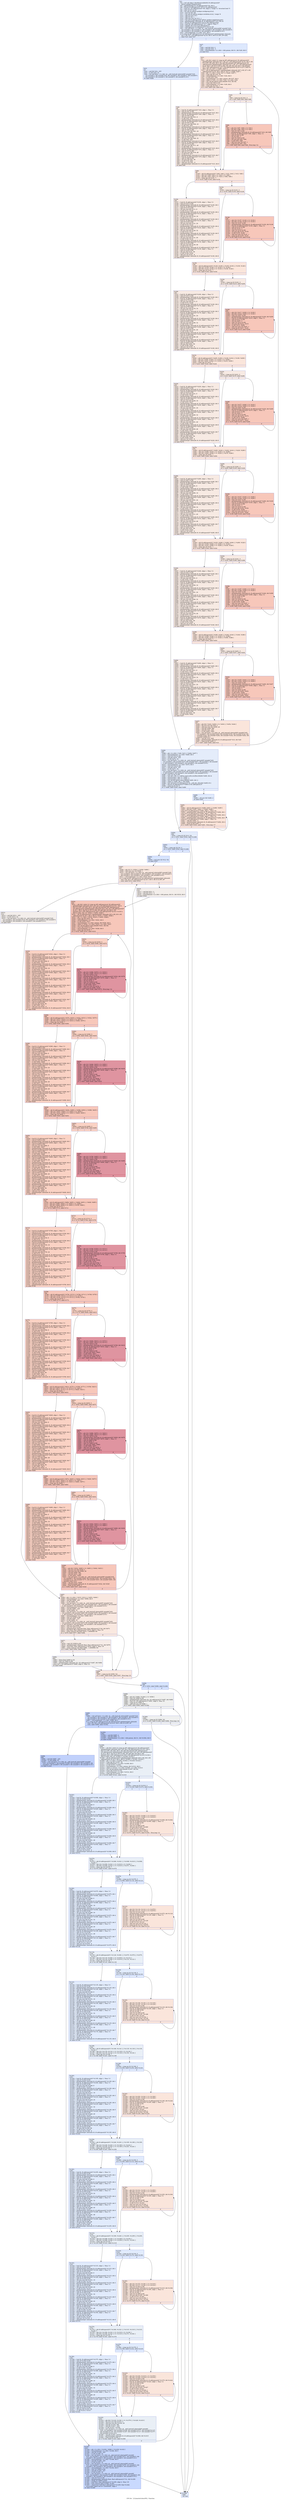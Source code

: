 digraph "CFG for '_Z12matrixColourPfS_i' function" {
	label="CFG for '_Z12matrixColourPfS_i' function";

	Node0x45afe30 [shape=record,color="#3d50c3ff", style=filled, fillcolor="#c1d4f470",label="{%3:\l  %4 = tail call align 4 dereferenceable(64) i8 addrspace(4)*\l... @llvm.amdgcn.dispatch.ptr()\l  %5 = getelementptr i8, i8 addrspace(4)* %4, i64 4\l  %6 = bitcast i8 addrspace(4)* %5 to i16 addrspace(4)*\l  %7 = load i16, i16 addrspace(4)* %6, align 4, !range !4, !invariant.load !5\l  %8 = zext i16 %7 to i32\l  %9 = tail call i32 @llvm.amdgcn.workgroup.id.x()\l  %10 = mul i32 %9, %8\l  %11 = tail call i32 @llvm.amdgcn.workitem.id.x(), !range !6\l  %12 = add i32 %10, %11\l  %13 = add i32 %9, 1\l  %14 = add nuw nsw i32 %11, 1\l  %15 = tail call i8 addrspace(4)* @llvm.amdgcn.implicitarg.ptr()\l  %16 = getelementptr inbounds i8, i8 addrspace(4)* %15, i64 24\l  %17 = bitcast i8 addrspace(4)* %16 to i64 addrspace(4)*\l  %18 = load i64, i64 addrspace(4)* %17, align 8, !tbaa !7\l  %19 = inttoptr i64 %18 to i8 addrspace(1)*\l  %20 = addrspacecast i8 addrspace(1)* %19 to i8*\l  %21 = tail call fastcc \<2 x i64\> @__ockl_hostcall_internal(i8* noundef %20,\l... i32 noundef 2, i64 noundef 33, i64 noundef 0, i64 noundef 0, i64 noundef 0,\l... i64 noundef 0, i64 noundef 0, i64 noundef 0, i64 noundef 0) #11\l  %22 = extractelement \<2 x i64\> %21, i64 0\l  br i1 icmp eq (i8* addrspacecast (i8 addrspace(4)* getelementptr inbounds\l... ([27 x i8], [27 x i8] addrspace(4)* @.str, i64 0, i64 0) to i8*), i8* null),\l... label %23, label %27\l|{<s0>T|<s1>F}}"];
	Node0x45afe30:s0 -> Node0x45b2680;
	Node0x45afe30:s1 -> Node0x45b3090;
	Node0x45b2680 [shape=record,color="#3d50c3ff", style=filled, fillcolor="#b2ccfb70",label="{%23:\l23:                                               \l  %24 = and i64 %22, -225\l  %25 = or i64 %24, 32\l  %26 = tail call fastcc \<2 x i64\> @__ockl_hostcall_internal(i8* noundef %20,\l... i32 noundef 2, i64 noundef %25, i64 noundef 0, i64 noundef 0, i64 noundef 0,\l... i64 noundef 0, i64 noundef 0, i64 noundef 0, i64 noundef 0) #11\l  br label %468\l}"];
	Node0x45b2680 -> Node0x45b3350;
	Node0x45b3090 [shape=record,color="#3d50c3ff", style=filled, fillcolor="#b2ccfb70",label="{%27:\l27:                                               \l  %28 = and i64 %22, 2\l  %29 = and i64 %22, -3\l  %30 = insertelement \<2 x i64\> \<i64 poison, i64 0\>, i64 %29, i64 0\l  br label %31\l}"];
	Node0x45b3090 -> Node0x45b3f10;
	Node0x45b3f10 [shape=record,color="#3d50c3ff", style=filled, fillcolor="#f4c5ad70",label="{%31:\l31:                                               \l  %32 = phi i64 [ select (i1 icmp eq (i8* addrspacecast (i8 addrspace(4)*\l... getelementptr inbounds ([27 x i8], [27 x i8] addrspace(4)* @.str, i64 0, i64\l... 0) to i8*), i8* null), i64 0, i64 add (i64 ptrtoint (i8* addrspacecast (i8\l... addrspace(4)* getelementptr inbounds ([27 x i8], [27 x i8] addrspace(4)*\l... @.str, i64 0, i64 26) to i8*) to i64), i64 add (i64 sub (i64 0, i64 ptrtoint\l... ([27 x i8]* addrspacecast ([27 x i8] addrspace(4)* @.str to [27 x i8]*) to\l... i64)), i64 1))), %27 ], [ %465, %457 ]\l  %33 = phi i8 addrspace(4)* [ getelementptr inbounds ([27 x i8], [27 x i8]\l... addrspace(4)* @.str, i64 0, i64 0), %27 ], [ %466, %457 ]\l  %34 = phi \<2 x i64\> [ %30, %27 ], [ %464, %457 ]\l  %35 = icmp ugt i64 %32, 56\l  %36 = extractelement \<2 x i64\> %34, i64 0\l  %37 = or i64 %36, %28\l  %38 = insertelement \<2 x i64\> poison, i64 %37, i64 0\l  %39 = select i1 %35, \<2 x i64\> %34, \<2 x i64\> %38\l  %40 = tail call i64 @llvm.umin.i64(i64 %32, i64 56)\l  %41 = trunc i64 %40 to i32\l  %42 = extractelement \<2 x i64\> %39, i64 0\l  %43 = icmp ugt i32 %41, 7\l  br i1 %43, label %46, label %44\l|{<s0>T|<s1>F}}"];
	Node0x45b3f10:s0 -> Node0x45b4f80;
	Node0x45b3f10:s1 -> Node0x45b5010;
	Node0x45b5010 [shape=record,color="#3d50c3ff", style=filled, fillcolor="#eed0c070",label="{%44:\l44:                                               \l  %45 = icmp eq i32 %41, 0\l  br i1 %45, label %99, label %86\l|{<s0>T|<s1>F}}"];
	Node0x45b5010:s0 -> Node0x45b51e0;
	Node0x45b5010:s1 -> Node0x45b5230;
	Node0x45b4f80 [shape=record,color="#3d50c3ff", style=filled, fillcolor="#eed0c070",label="{%46:\l46:                                               \l  %47 = load i8, i8 addrspace(4)* %33, align 1, !tbaa !11\l  %48 = zext i8 %47 to i64\l  %49 = getelementptr inbounds i8, i8 addrspace(4)* %33, i64 1\l  %50 = load i8, i8 addrspace(4)* %49, align 1, !tbaa !11\l  %51 = zext i8 %50 to i64\l  %52 = shl nuw nsw i64 %51, 8\l  %53 = or i64 %52, %48\l  %54 = getelementptr inbounds i8, i8 addrspace(4)* %33, i64 2\l  %55 = load i8, i8 addrspace(4)* %54, align 1, !tbaa !11\l  %56 = zext i8 %55 to i64\l  %57 = shl nuw nsw i64 %56, 16\l  %58 = or i64 %53, %57\l  %59 = getelementptr inbounds i8, i8 addrspace(4)* %33, i64 3\l  %60 = load i8, i8 addrspace(4)* %59, align 1, !tbaa !11\l  %61 = zext i8 %60 to i64\l  %62 = shl nuw nsw i64 %61, 24\l  %63 = or i64 %58, %62\l  %64 = getelementptr inbounds i8, i8 addrspace(4)* %33, i64 4\l  %65 = load i8, i8 addrspace(4)* %64, align 1, !tbaa !11\l  %66 = zext i8 %65 to i64\l  %67 = shl nuw nsw i64 %66, 32\l  %68 = or i64 %63, %67\l  %69 = getelementptr inbounds i8, i8 addrspace(4)* %33, i64 5\l  %70 = load i8, i8 addrspace(4)* %69, align 1, !tbaa !11\l  %71 = zext i8 %70 to i64\l  %72 = shl nuw nsw i64 %71, 40\l  %73 = or i64 %68, %72\l  %74 = getelementptr inbounds i8, i8 addrspace(4)* %33, i64 6\l  %75 = load i8, i8 addrspace(4)* %74, align 1, !tbaa !11\l  %76 = zext i8 %75 to i64\l  %77 = shl nuw nsw i64 %76, 48\l  %78 = or i64 %73, %77\l  %79 = getelementptr inbounds i8, i8 addrspace(4)* %33, i64 7\l  %80 = load i8, i8 addrspace(4)* %79, align 1, !tbaa !11\l  %81 = zext i8 %80 to i64\l  %82 = shl nuw i64 %81, 56\l  %83 = or i64 %78, %82\l  %84 = add nsw i32 %41, -8\l  %85 = getelementptr inbounds i8, i8 addrspace(4)* %33, i64 8\l  br label %99\l}"];
	Node0x45b4f80 -> Node0x45b51e0;
	Node0x45b5230 [shape=record,color="#3d50c3ff", style=filled, fillcolor="#ec7f6370",label="{%86:\l86:                                               \l  %87 = phi i32 [ %97, %86 ], [ 0, %44 ]\l  %88 = phi i64 [ %96, %86 ], [ 0, %44 ]\l  %89 = zext i32 %87 to i64\l  %90 = getelementptr inbounds i8, i8 addrspace(4)* %33, i64 %89\l  %91 = load i8, i8 addrspace(4)* %90, align 1, !tbaa !11\l  %92 = zext i8 %91 to i64\l  %93 = shl i32 %87, 3\l  %94 = zext i32 %93 to i64\l  %95 = shl nuw i64 %92, %94\l  %96 = or i64 %95, %88\l  %97 = add nuw nsw i32 %87, 1\l  %98 = icmp eq i32 %97, %41\l  br i1 %98, label %99, label %86, !llvm.loop !12\l|{<s0>T|<s1>F}}"];
	Node0x45b5230:s0 -> Node0x45b51e0;
	Node0x45b5230:s1 -> Node0x45b5230;
	Node0x45b51e0 [shape=record,color="#3d50c3ff", style=filled, fillcolor="#f4c5ad70",label="{%99:\l99:                                               \l  %100 = phi i8 addrspace(4)* [ %85, %46 ], [ %33, %44 ], [ %33, %86 ]\l  %101 = phi i32 [ %84, %46 ], [ 0, %44 ], [ 0, %86 ]\l  %102 = phi i64 [ %83, %46 ], [ 0, %44 ], [ %96, %86 ]\l  %103 = icmp ugt i32 %101, 7\l  br i1 %103, label %106, label %104\l|{<s0>T|<s1>F}}"];
	Node0x45b51e0:s0 -> Node0x45b7f20;
	Node0x45b51e0:s1 -> Node0x45b7f70;
	Node0x45b7f70 [shape=record,color="#3d50c3ff", style=filled, fillcolor="#eed0c070",label="{%104:\l104:                                              \l  %105 = icmp eq i32 %101, 0\l  br i1 %105, label %159, label %146\l|{<s0>T|<s1>F}}"];
	Node0x45b7f70:s0 -> Node0x45b8140;
	Node0x45b7f70:s1 -> Node0x45b8190;
	Node0x45b7f20 [shape=record,color="#3d50c3ff", style=filled, fillcolor="#eed0c070",label="{%106:\l106:                                              \l  %107 = load i8, i8 addrspace(4)* %100, align 1, !tbaa !11\l  %108 = zext i8 %107 to i64\l  %109 = getelementptr inbounds i8, i8 addrspace(4)* %100, i64 1\l  %110 = load i8, i8 addrspace(4)* %109, align 1, !tbaa !11\l  %111 = zext i8 %110 to i64\l  %112 = shl nuw nsw i64 %111, 8\l  %113 = or i64 %112, %108\l  %114 = getelementptr inbounds i8, i8 addrspace(4)* %100, i64 2\l  %115 = load i8, i8 addrspace(4)* %114, align 1, !tbaa !11\l  %116 = zext i8 %115 to i64\l  %117 = shl nuw nsw i64 %116, 16\l  %118 = or i64 %113, %117\l  %119 = getelementptr inbounds i8, i8 addrspace(4)* %100, i64 3\l  %120 = load i8, i8 addrspace(4)* %119, align 1, !tbaa !11\l  %121 = zext i8 %120 to i64\l  %122 = shl nuw nsw i64 %121, 24\l  %123 = or i64 %118, %122\l  %124 = getelementptr inbounds i8, i8 addrspace(4)* %100, i64 4\l  %125 = load i8, i8 addrspace(4)* %124, align 1, !tbaa !11\l  %126 = zext i8 %125 to i64\l  %127 = shl nuw nsw i64 %126, 32\l  %128 = or i64 %123, %127\l  %129 = getelementptr inbounds i8, i8 addrspace(4)* %100, i64 5\l  %130 = load i8, i8 addrspace(4)* %129, align 1, !tbaa !11\l  %131 = zext i8 %130 to i64\l  %132 = shl nuw nsw i64 %131, 40\l  %133 = or i64 %128, %132\l  %134 = getelementptr inbounds i8, i8 addrspace(4)* %100, i64 6\l  %135 = load i8, i8 addrspace(4)* %134, align 1, !tbaa !11\l  %136 = zext i8 %135 to i64\l  %137 = shl nuw nsw i64 %136, 48\l  %138 = or i64 %133, %137\l  %139 = getelementptr inbounds i8, i8 addrspace(4)* %100, i64 7\l  %140 = load i8, i8 addrspace(4)* %139, align 1, !tbaa !11\l  %141 = zext i8 %140 to i64\l  %142 = shl nuw i64 %141, 56\l  %143 = or i64 %138, %142\l  %144 = add nsw i32 %101, -8\l  %145 = getelementptr inbounds i8, i8 addrspace(4)* %100, i64 8\l  br label %159\l}"];
	Node0x45b7f20 -> Node0x45b8140;
	Node0x45b8190 [shape=record,color="#3d50c3ff", style=filled, fillcolor="#ec7f6370",label="{%146:\l146:                                              \l  %147 = phi i32 [ %157, %146 ], [ 0, %104 ]\l  %148 = phi i64 [ %156, %146 ], [ 0, %104 ]\l  %149 = zext i32 %147 to i64\l  %150 = getelementptr inbounds i8, i8 addrspace(4)* %100, i64 %149\l  %151 = load i8, i8 addrspace(4)* %150, align 1, !tbaa !11\l  %152 = zext i8 %151 to i64\l  %153 = shl i32 %147, 3\l  %154 = zext i32 %153 to i64\l  %155 = shl nuw i64 %152, %154\l  %156 = or i64 %155, %148\l  %157 = add nuw nsw i32 %147, 1\l  %158 = icmp eq i32 %157, %101\l  br i1 %158, label %159, label %146\l|{<s0>T|<s1>F}}"];
	Node0x45b8190:s0 -> Node0x45b8140;
	Node0x45b8190:s1 -> Node0x45b8190;
	Node0x45b8140 [shape=record,color="#3d50c3ff", style=filled, fillcolor="#f4c5ad70",label="{%159:\l159:                                              \l  %160 = phi i8 addrspace(4)* [ %145, %106 ], [ %100, %104 ], [ %100, %146 ]\l  %161 = phi i32 [ %144, %106 ], [ 0, %104 ], [ 0, %146 ]\l  %162 = phi i64 [ %143, %106 ], [ 0, %104 ], [ %156, %146 ]\l  %163 = icmp ugt i32 %161, 7\l  br i1 %163, label %166, label %164\l|{<s0>T|<s1>F}}"];
	Node0x45b8140:s0 -> Node0x45ba600;
	Node0x45b8140:s1 -> Node0x45ba650;
	Node0x45ba650 [shape=record,color="#3d50c3ff", style=filled, fillcolor="#eed0c070",label="{%164:\l164:                                              \l  %165 = icmp eq i32 %161, 0\l  br i1 %165, label %219, label %206\l|{<s0>T|<s1>F}}"];
	Node0x45ba650:s0 -> Node0x45ba7e0;
	Node0x45ba650:s1 -> Node0x45ba830;
	Node0x45ba600 [shape=record,color="#3d50c3ff", style=filled, fillcolor="#eed0c070",label="{%166:\l166:                                              \l  %167 = load i8, i8 addrspace(4)* %160, align 1, !tbaa !11\l  %168 = zext i8 %167 to i64\l  %169 = getelementptr inbounds i8, i8 addrspace(4)* %160, i64 1\l  %170 = load i8, i8 addrspace(4)* %169, align 1, !tbaa !11\l  %171 = zext i8 %170 to i64\l  %172 = shl nuw nsw i64 %171, 8\l  %173 = or i64 %172, %168\l  %174 = getelementptr inbounds i8, i8 addrspace(4)* %160, i64 2\l  %175 = load i8, i8 addrspace(4)* %174, align 1, !tbaa !11\l  %176 = zext i8 %175 to i64\l  %177 = shl nuw nsw i64 %176, 16\l  %178 = or i64 %173, %177\l  %179 = getelementptr inbounds i8, i8 addrspace(4)* %160, i64 3\l  %180 = load i8, i8 addrspace(4)* %179, align 1, !tbaa !11\l  %181 = zext i8 %180 to i64\l  %182 = shl nuw nsw i64 %181, 24\l  %183 = or i64 %178, %182\l  %184 = getelementptr inbounds i8, i8 addrspace(4)* %160, i64 4\l  %185 = load i8, i8 addrspace(4)* %184, align 1, !tbaa !11\l  %186 = zext i8 %185 to i64\l  %187 = shl nuw nsw i64 %186, 32\l  %188 = or i64 %183, %187\l  %189 = getelementptr inbounds i8, i8 addrspace(4)* %160, i64 5\l  %190 = load i8, i8 addrspace(4)* %189, align 1, !tbaa !11\l  %191 = zext i8 %190 to i64\l  %192 = shl nuw nsw i64 %191, 40\l  %193 = or i64 %188, %192\l  %194 = getelementptr inbounds i8, i8 addrspace(4)* %160, i64 6\l  %195 = load i8, i8 addrspace(4)* %194, align 1, !tbaa !11\l  %196 = zext i8 %195 to i64\l  %197 = shl nuw nsw i64 %196, 48\l  %198 = or i64 %193, %197\l  %199 = getelementptr inbounds i8, i8 addrspace(4)* %160, i64 7\l  %200 = load i8, i8 addrspace(4)* %199, align 1, !tbaa !11\l  %201 = zext i8 %200 to i64\l  %202 = shl nuw i64 %201, 56\l  %203 = or i64 %198, %202\l  %204 = add nsw i32 %161, -8\l  %205 = getelementptr inbounds i8, i8 addrspace(4)* %160, i64 8\l  br label %219\l}"];
	Node0x45ba600 -> Node0x45ba7e0;
	Node0x45ba830 [shape=record,color="#3d50c3ff", style=filled, fillcolor="#ec7f6370",label="{%206:\l206:                                              \l  %207 = phi i32 [ %217, %206 ], [ 0, %164 ]\l  %208 = phi i64 [ %216, %206 ], [ 0, %164 ]\l  %209 = zext i32 %207 to i64\l  %210 = getelementptr inbounds i8, i8 addrspace(4)* %160, i64 %209\l  %211 = load i8, i8 addrspace(4)* %210, align 1, !tbaa !11\l  %212 = zext i8 %211 to i64\l  %213 = shl i32 %207, 3\l  %214 = zext i32 %213 to i64\l  %215 = shl nuw i64 %212, %214\l  %216 = or i64 %215, %208\l  %217 = add nuw nsw i32 %207, 1\l  %218 = icmp eq i32 %217, %161\l  br i1 %218, label %219, label %206\l|{<s0>T|<s1>F}}"];
	Node0x45ba830:s0 -> Node0x45ba7e0;
	Node0x45ba830:s1 -> Node0x45ba830;
	Node0x45ba7e0 [shape=record,color="#3d50c3ff", style=filled, fillcolor="#f4c5ad70",label="{%219:\l219:                                              \l  %220 = phi i8 addrspace(4)* [ %205, %166 ], [ %160, %164 ], [ %160, %206 ]\l  %221 = phi i32 [ %204, %166 ], [ 0, %164 ], [ 0, %206 ]\l  %222 = phi i64 [ %203, %166 ], [ 0, %164 ], [ %216, %206 ]\l  %223 = icmp ugt i32 %221, 7\l  br i1 %223, label %226, label %224\l|{<s0>T|<s1>F}}"];
	Node0x45ba7e0:s0 -> Node0x45bc850;
	Node0x45ba7e0:s1 -> Node0x45bc8a0;
	Node0x45bc8a0 [shape=record,color="#3d50c3ff", style=filled, fillcolor="#eed0c070",label="{%224:\l224:                                              \l  %225 = icmp eq i32 %221, 0\l  br i1 %225, label %279, label %266\l|{<s0>T|<s1>F}}"];
	Node0x45bc8a0:s0 -> Node0x45bca30;
	Node0x45bc8a0:s1 -> Node0x45bca80;
	Node0x45bc850 [shape=record,color="#3d50c3ff", style=filled, fillcolor="#eed0c070",label="{%226:\l226:                                              \l  %227 = load i8, i8 addrspace(4)* %220, align 1, !tbaa !11\l  %228 = zext i8 %227 to i64\l  %229 = getelementptr inbounds i8, i8 addrspace(4)* %220, i64 1\l  %230 = load i8, i8 addrspace(4)* %229, align 1, !tbaa !11\l  %231 = zext i8 %230 to i64\l  %232 = shl nuw nsw i64 %231, 8\l  %233 = or i64 %232, %228\l  %234 = getelementptr inbounds i8, i8 addrspace(4)* %220, i64 2\l  %235 = load i8, i8 addrspace(4)* %234, align 1, !tbaa !11\l  %236 = zext i8 %235 to i64\l  %237 = shl nuw nsw i64 %236, 16\l  %238 = or i64 %233, %237\l  %239 = getelementptr inbounds i8, i8 addrspace(4)* %220, i64 3\l  %240 = load i8, i8 addrspace(4)* %239, align 1, !tbaa !11\l  %241 = zext i8 %240 to i64\l  %242 = shl nuw nsw i64 %241, 24\l  %243 = or i64 %238, %242\l  %244 = getelementptr inbounds i8, i8 addrspace(4)* %220, i64 4\l  %245 = load i8, i8 addrspace(4)* %244, align 1, !tbaa !11\l  %246 = zext i8 %245 to i64\l  %247 = shl nuw nsw i64 %246, 32\l  %248 = or i64 %243, %247\l  %249 = getelementptr inbounds i8, i8 addrspace(4)* %220, i64 5\l  %250 = load i8, i8 addrspace(4)* %249, align 1, !tbaa !11\l  %251 = zext i8 %250 to i64\l  %252 = shl nuw nsw i64 %251, 40\l  %253 = or i64 %248, %252\l  %254 = getelementptr inbounds i8, i8 addrspace(4)* %220, i64 6\l  %255 = load i8, i8 addrspace(4)* %254, align 1, !tbaa !11\l  %256 = zext i8 %255 to i64\l  %257 = shl nuw nsw i64 %256, 48\l  %258 = or i64 %253, %257\l  %259 = getelementptr inbounds i8, i8 addrspace(4)* %220, i64 7\l  %260 = load i8, i8 addrspace(4)* %259, align 1, !tbaa !11\l  %261 = zext i8 %260 to i64\l  %262 = shl nuw i64 %261, 56\l  %263 = or i64 %258, %262\l  %264 = add nsw i32 %221, -8\l  %265 = getelementptr inbounds i8, i8 addrspace(4)* %220, i64 8\l  br label %279\l}"];
	Node0x45bc850 -> Node0x45bca30;
	Node0x45bca80 [shape=record,color="#3d50c3ff", style=filled, fillcolor="#ec7f6370",label="{%266:\l266:                                              \l  %267 = phi i32 [ %277, %266 ], [ 0, %224 ]\l  %268 = phi i64 [ %276, %266 ], [ 0, %224 ]\l  %269 = zext i32 %267 to i64\l  %270 = getelementptr inbounds i8, i8 addrspace(4)* %220, i64 %269\l  %271 = load i8, i8 addrspace(4)* %270, align 1, !tbaa !11\l  %272 = zext i8 %271 to i64\l  %273 = shl i32 %267, 3\l  %274 = zext i32 %273 to i64\l  %275 = shl nuw i64 %272, %274\l  %276 = or i64 %275, %268\l  %277 = add nuw nsw i32 %267, 1\l  %278 = icmp eq i32 %277, %221\l  br i1 %278, label %279, label %266\l|{<s0>T|<s1>F}}"];
	Node0x45bca80:s0 -> Node0x45bca30;
	Node0x45bca80:s1 -> Node0x45bca80;
	Node0x45bca30 [shape=record,color="#3d50c3ff", style=filled, fillcolor="#f4c5ad70",label="{%279:\l279:                                              \l  %280 = phi i8 addrspace(4)* [ %265, %226 ], [ %220, %224 ], [ %220, %266 ]\l  %281 = phi i32 [ %264, %226 ], [ 0, %224 ], [ 0, %266 ]\l  %282 = phi i64 [ %263, %226 ], [ 0, %224 ], [ %276, %266 ]\l  %283 = icmp ugt i32 %281, 7\l  br i1 %283, label %286, label %284\l|{<s0>T|<s1>F}}"];
	Node0x45bca30:s0 -> Node0x45bf2e0;
	Node0x45bca30:s1 -> Node0x45bf330;
	Node0x45bf330 [shape=record,color="#3d50c3ff", style=filled, fillcolor="#eed0c070",label="{%284:\l284:                                              \l  %285 = icmp eq i32 %281, 0\l  br i1 %285, label %339, label %326\l|{<s0>T|<s1>F}}"];
	Node0x45bf330:s0 -> Node0x45bf4c0;
	Node0x45bf330:s1 -> Node0x45bf510;
	Node0x45bf2e0 [shape=record,color="#3d50c3ff", style=filled, fillcolor="#eed0c070",label="{%286:\l286:                                              \l  %287 = load i8, i8 addrspace(4)* %280, align 1, !tbaa !11\l  %288 = zext i8 %287 to i64\l  %289 = getelementptr inbounds i8, i8 addrspace(4)* %280, i64 1\l  %290 = load i8, i8 addrspace(4)* %289, align 1, !tbaa !11\l  %291 = zext i8 %290 to i64\l  %292 = shl nuw nsw i64 %291, 8\l  %293 = or i64 %292, %288\l  %294 = getelementptr inbounds i8, i8 addrspace(4)* %280, i64 2\l  %295 = load i8, i8 addrspace(4)* %294, align 1, !tbaa !11\l  %296 = zext i8 %295 to i64\l  %297 = shl nuw nsw i64 %296, 16\l  %298 = or i64 %293, %297\l  %299 = getelementptr inbounds i8, i8 addrspace(4)* %280, i64 3\l  %300 = load i8, i8 addrspace(4)* %299, align 1, !tbaa !11\l  %301 = zext i8 %300 to i64\l  %302 = shl nuw nsw i64 %301, 24\l  %303 = or i64 %298, %302\l  %304 = getelementptr inbounds i8, i8 addrspace(4)* %280, i64 4\l  %305 = load i8, i8 addrspace(4)* %304, align 1, !tbaa !11\l  %306 = zext i8 %305 to i64\l  %307 = shl nuw nsw i64 %306, 32\l  %308 = or i64 %303, %307\l  %309 = getelementptr inbounds i8, i8 addrspace(4)* %280, i64 5\l  %310 = load i8, i8 addrspace(4)* %309, align 1, !tbaa !11\l  %311 = zext i8 %310 to i64\l  %312 = shl nuw nsw i64 %311, 40\l  %313 = or i64 %308, %312\l  %314 = getelementptr inbounds i8, i8 addrspace(4)* %280, i64 6\l  %315 = load i8, i8 addrspace(4)* %314, align 1, !tbaa !11\l  %316 = zext i8 %315 to i64\l  %317 = shl nuw nsw i64 %316, 48\l  %318 = or i64 %313, %317\l  %319 = getelementptr inbounds i8, i8 addrspace(4)* %280, i64 7\l  %320 = load i8, i8 addrspace(4)* %319, align 1, !tbaa !11\l  %321 = zext i8 %320 to i64\l  %322 = shl nuw i64 %321, 56\l  %323 = or i64 %318, %322\l  %324 = add nsw i32 %281, -8\l  %325 = getelementptr inbounds i8, i8 addrspace(4)* %280, i64 8\l  br label %339\l}"];
	Node0x45bf2e0 -> Node0x45bf4c0;
	Node0x45bf510 [shape=record,color="#3d50c3ff", style=filled, fillcolor="#ec7f6370",label="{%326:\l326:                                              \l  %327 = phi i32 [ %337, %326 ], [ 0, %284 ]\l  %328 = phi i64 [ %336, %326 ], [ 0, %284 ]\l  %329 = zext i32 %327 to i64\l  %330 = getelementptr inbounds i8, i8 addrspace(4)* %280, i64 %329\l  %331 = load i8, i8 addrspace(4)* %330, align 1, !tbaa !11\l  %332 = zext i8 %331 to i64\l  %333 = shl i32 %327, 3\l  %334 = zext i32 %333 to i64\l  %335 = shl nuw i64 %332, %334\l  %336 = or i64 %335, %328\l  %337 = add nuw nsw i32 %327, 1\l  %338 = icmp eq i32 %337, %281\l  br i1 %338, label %339, label %326\l|{<s0>T|<s1>F}}"];
	Node0x45bf510:s0 -> Node0x45bf4c0;
	Node0x45bf510:s1 -> Node0x45bf510;
	Node0x45bf4c0 [shape=record,color="#3d50c3ff", style=filled, fillcolor="#f4c5ad70",label="{%339:\l339:                                              \l  %340 = phi i8 addrspace(4)* [ %325, %286 ], [ %280, %284 ], [ %280, %326 ]\l  %341 = phi i32 [ %324, %286 ], [ 0, %284 ], [ 0, %326 ]\l  %342 = phi i64 [ %323, %286 ], [ 0, %284 ], [ %336, %326 ]\l  %343 = icmp ugt i32 %341, 7\l  br i1 %343, label %346, label %344\l|{<s0>T|<s1>F}}"];
	Node0x45bf4c0:s0 -> Node0x45c1f30;
	Node0x45bf4c0:s1 -> Node0x45c1f80;
	Node0x45c1f80 [shape=record,color="#3d50c3ff", style=filled, fillcolor="#eed0c070",label="{%344:\l344:                                              \l  %345 = icmp eq i32 %341, 0\l  br i1 %345, label %399, label %386\l|{<s0>T|<s1>F}}"];
	Node0x45c1f80:s0 -> Node0x45c2110;
	Node0x45c1f80:s1 -> Node0x45c2160;
	Node0x45c1f30 [shape=record,color="#3d50c3ff", style=filled, fillcolor="#eed0c070",label="{%346:\l346:                                              \l  %347 = load i8, i8 addrspace(4)* %340, align 1, !tbaa !11\l  %348 = zext i8 %347 to i64\l  %349 = getelementptr inbounds i8, i8 addrspace(4)* %340, i64 1\l  %350 = load i8, i8 addrspace(4)* %349, align 1, !tbaa !11\l  %351 = zext i8 %350 to i64\l  %352 = shl nuw nsw i64 %351, 8\l  %353 = or i64 %352, %348\l  %354 = getelementptr inbounds i8, i8 addrspace(4)* %340, i64 2\l  %355 = load i8, i8 addrspace(4)* %354, align 1, !tbaa !11\l  %356 = zext i8 %355 to i64\l  %357 = shl nuw nsw i64 %356, 16\l  %358 = or i64 %353, %357\l  %359 = getelementptr inbounds i8, i8 addrspace(4)* %340, i64 3\l  %360 = load i8, i8 addrspace(4)* %359, align 1, !tbaa !11\l  %361 = zext i8 %360 to i64\l  %362 = shl nuw nsw i64 %361, 24\l  %363 = or i64 %358, %362\l  %364 = getelementptr inbounds i8, i8 addrspace(4)* %340, i64 4\l  %365 = load i8, i8 addrspace(4)* %364, align 1, !tbaa !11\l  %366 = zext i8 %365 to i64\l  %367 = shl nuw nsw i64 %366, 32\l  %368 = or i64 %363, %367\l  %369 = getelementptr inbounds i8, i8 addrspace(4)* %340, i64 5\l  %370 = load i8, i8 addrspace(4)* %369, align 1, !tbaa !11\l  %371 = zext i8 %370 to i64\l  %372 = shl nuw nsw i64 %371, 40\l  %373 = or i64 %368, %372\l  %374 = getelementptr inbounds i8, i8 addrspace(4)* %340, i64 6\l  %375 = load i8, i8 addrspace(4)* %374, align 1, !tbaa !11\l  %376 = zext i8 %375 to i64\l  %377 = shl nuw nsw i64 %376, 48\l  %378 = or i64 %373, %377\l  %379 = getelementptr inbounds i8, i8 addrspace(4)* %340, i64 7\l  %380 = load i8, i8 addrspace(4)* %379, align 1, !tbaa !11\l  %381 = zext i8 %380 to i64\l  %382 = shl nuw i64 %381, 56\l  %383 = or i64 %378, %382\l  %384 = add nsw i32 %341, -8\l  %385 = getelementptr inbounds i8, i8 addrspace(4)* %340, i64 8\l  br label %399\l}"];
	Node0x45c1f30 -> Node0x45c2110;
	Node0x45c2160 [shape=record,color="#3d50c3ff", style=filled, fillcolor="#ec7f6370",label="{%386:\l386:                                              \l  %387 = phi i32 [ %397, %386 ], [ 0, %344 ]\l  %388 = phi i64 [ %396, %386 ], [ 0, %344 ]\l  %389 = zext i32 %387 to i64\l  %390 = getelementptr inbounds i8, i8 addrspace(4)* %340, i64 %389\l  %391 = load i8, i8 addrspace(4)* %390, align 1, !tbaa !11\l  %392 = zext i8 %391 to i64\l  %393 = shl i32 %387, 3\l  %394 = zext i32 %393 to i64\l  %395 = shl nuw i64 %392, %394\l  %396 = or i64 %395, %388\l  %397 = add nuw nsw i32 %387, 1\l  %398 = icmp eq i32 %397, %341\l  br i1 %398, label %399, label %386\l|{<s0>T|<s1>F}}"];
	Node0x45c2160:s0 -> Node0x45c2110;
	Node0x45c2160:s1 -> Node0x45c2160;
	Node0x45c2110 [shape=record,color="#3d50c3ff", style=filled, fillcolor="#f4c5ad70",label="{%399:\l399:                                              \l  %400 = phi i8 addrspace(4)* [ %385, %346 ], [ %340, %344 ], [ %340, %386 ]\l  %401 = phi i32 [ %384, %346 ], [ 0, %344 ], [ 0, %386 ]\l  %402 = phi i64 [ %383, %346 ], [ 0, %344 ], [ %396, %386 ]\l  %403 = icmp ugt i32 %401, 7\l  br i1 %403, label %406, label %404\l|{<s0>T|<s1>F}}"];
	Node0x45c2110:s0 -> Node0x45c47c0;
	Node0x45c2110:s1 -> Node0x45c4810;
	Node0x45c4810 [shape=record,color="#3d50c3ff", style=filled, fillcolor="#eed0c070",label="{%404:\l404:                                              \l  %405 = icmp eq i32 %401, 0\l  br i1 %405, label %457, label %444\l|{<s0>T|<s1>F}}"];
	Node0x45c4810:s0 -> Node0x45b43b0;
	Node0x45c4810:s1 -> Node0x45c49a0;
	Node0x45c47c0 [shape=record,color="#3d50c3ff", style=filled, fillcolor="#eed0c070",label="{%406:\l406:                                              \l  %407 = load i8, i8 addrspace(4)* %400, align 1, !tbaa !11\l  %408 = zext i8 %407 to i64\l  %409 = getelementptr inbounds i8, i8 addrspace(4)* %400, i64 1\l  %410 = load i8, i8 addrspace(4)* %409, align 1, !tbaa !11\l  %411 = zext i8 %410 to i64\l  %412 = shl nuw nsw i64 %411, 8\l  %413 = or i64 %412, %408\l  %414 = getelementptr inbounds i8, i8 addrspace(4)* %400, i64 2\l  %415 = load i8, i8 addrspace(4)* %414, align 1, !tbaa !11\l  %416 = zext i8 %415 to i64\l  %417 = shl nuw nsw i64 %416, 16\l  %418 = or i64 %413, %417\l  %419 = getelementptr inbounds i8, i8 addrspace(4)* %400, i64 3\l  %420 = load i8, i8 addrspace(4)* %419, align 1, !tbaa !11\l  %421 = zext i8 %420 to i64\l  %422 = shl nuw nsw i64 %421, 24\l  %423 = or i64 %418, %422\l  %424 = getelementptr inbounds i8, i8 addrspace(4)* %400, i64 4\l  %425 = load i8, i8 addrspace(4)* %424, align 1, !tbaa !11\l  %426 = zext i8 %425 to i64\l  %427 = shl nuw nsw i64 %426, 32\l  %428 = or i64 %423, %427\l  %429 = getelementptr inbounds i8, i8 addrspace(4)* %400, i64 5\l  %430 = load i8, i8 addrspace(4)* %429, align 1, !tbaa !11\l  %431 = zext i8 %430 to i64\l  %432 = shl nuw nsw i64 %431, 40\l  %433 = or i64 %428, %432\l  %434 = getelementptr inbounds i8, i8 addrspace(4)* %400, i64 6\l  %435 = load i8, i8 addrspace(4)* %434, align 1, !tbaa !11\l  %436 = zext i8 %435 to i64\l  %437 = shl nuw nsw i64 %436, 48\l  %438 = or i64 %433, %437\l  %439 = getelementptr inbounds i8, i8 addrspace(4)* %400, i64 7\l  %440 = load i8, i8 addrspace(4)* %439, align 1, !tbaa !11\l  %441 = zext i8 %440 to i64\l  %442 = shl nuw i64 %441, 56\l  %443 = or i64 %438, %442\l  br label %457\l}"];
	Node0x45c47c0 -> Node0x45b43b0;
	Node0x45c49a0 [shape=record,color="#3d50c3ff", style=filled, fillcolor="#ec7f6370",label="{%444:\l444:                                              \l  %445 = phi i32 [ %455, %444 ], [ 0, %404 ]\l  %446 = phi i64 [ %454, %444 ], [ 0, %404 ]\l  %447 = zext i32 %445 to i64\l  %448 = getelementptr inbounds i8, i8 addrspace(4)* %400, i64 %447\l  %449 = load i8, i8 addrspace(4)* %448, align 1, !tbaa !11\l  %450 = zext i8 %449 to i64\l  %451 = shl i32 %445, 3\l  %452 = zext i32 %451 to i64\l  %453 = shl nuw i64 %450, %452\l  %454 = or i64 %453, %446\l  %455 = add nuw nsw i32 %445, 1\l  %456 = icmp eq i32 %455, %401\l  br i1 %456, label %457, label %444\l|{<s0>T|<s1>F}}"];
	Node0x45c49a0:s0 -> Node0x45b43b0;
	Node0x45c49a0:s1 -> Node0x45c49a0;
	Node0x45b43b0 [shape=record,color="#3d50c3ff", style=filled, fillcolor="#f4c5ad70",label="{%457:\l457:                                              \l  %458 = phi i64 [ %443, %406 ], [ 0, %404 ], [ %454, %444 ]\l  %459 = shl nuw nsw i64 %40, 2\l  %460 = add nuw nsw i64 %459, 28\l  %461 = and i64 %460, 480\l  %462 = and i64 %42, -225\l  %463 = or i64 %462, %461\l  %464 = tail call fastcc \<2 x i64\> @__ockl_hostcall_internal(i8* noundef %20,\l... i32 noundef 2, i64 noundef %463, i64 noundef %102, i64 noundef %162, i64\l... noundef %222, i64 noundef %282, i64 noundef %342, i64 noundef %402, i64\l... noundef %458) #11\l  %465 = sub i64 %32, %40\l  %466 = getelementptr inbounds i8, i8 addrspace(4)* %33, i64 %40\l  %467 = icmp eq i64 %465, 0\l  br i1 %467, label %468, label %31\l|{<s0>T|<s1>F}}"];
	Node0x45b43b0:s0 -> Node0x45b3350;
	Node0x45b43b0:s1 -> Node0x45b3f10;
	Node0x45b3350 [shape=record,color="#3d50c3ff", style=filled, fillcolor="#c1d4f470",label="{%468:\l468:                                              \l  %469 = phi \<2 x i64\> [ %26, %23 ], [ %464, %457 ]\l  %470 = extractelement \<2 x i64\> %469, i64 0\l  %471 = zext i32 %13 to i64\l  %472 = and i64 %470, -225\l  %473 = or i64 %472, 32\l  %474 = tail call fastcc \<2 x i64\> @__ockl_hostcall_internal(i8* noundef %20,\l... i32 noundef 2, i64 noundef %473, i64 noundef %471, i64 noundef 0, i64 noundef\l... 0, i64 noundef 0, i64 noundef 0, i64 noundef 0, i64 noundef 0) #11\l  %475 = extractelement \<2 x i64\> %474, i64 0\l  %476 = zext i32 %14 to i64\l  %477 = and i64 %475, -227\l  %478 = or i64 %477, 34\l  %479 = tail call fastcc \<2 x i64\> @__ockl_hostcall_internal(i8* noundef %20,\l... i32 noundef 2, i64 noundef %478, i64 noundef %476, i64 noundef 0, i64 noundef\l... 0, i64 noundef 0, i64 noundef 0, i64 noundef 0, i64 noundef 0) #11\l  %480 = sext i32 %2 to i64\l  %481 = tail call \{ i64, i1 \} @llvm.umul.with.overflow.i64(i64 %480, i64 4)\l  %482 = extractvalue \{ i64, i1 \} %481, 1\l  %483 = extractvalue \{ i64, i1 \} %481, 0\l  %484 = tail call i64 @llvm.umax.i64(i64 %483, i64 1)\l  %485 = select i1 %482, i64 -1, i64 %484\l  %486 = tail call fastcc i8 addrspace(1)* @__ockl_dm_alloc(i64 %485) #11\l  %487 = bitcast i8 addrspace(1)* %486 to i32 addrspace(1)*\l  %488 = icmp eq i32 %2, 0\l  br i1 %488, label %500, label %489\l|{<s0>T|<s1>F}}"];
	Node0x45b3350:s0 -> Node0x45c80e0;
	Node0x45b3350:s1 -> Node0x45c8170;
	Node0x45c8170 [shape=record,color="#3d50c3ff", style=filled, fillcolor="#b9d0f970",label="{%489:\l489:                                              \l  %490 = shl nsw i64 %480, 2\l  br label %491\l}"];
	Node0x45c8170 -> Node0x45c8340;
	Node0x45c8340 [shape=record,color="#3d50c3ff", style=filled, fillcolor="#f6bfa670",label="{%491:\l491:                                              \l  %492 = phi i8 addrspace(1)* [ %498, %491 ], [ %486, %489 ]\l  %493 = phi i64 [ %497, %491 ], [ %490, %489 ]\l  store i8 0, i8 addrspace(1)* %492, align 1, !tbaa !14\l  %494 = getelementptr inbounds i8, i8 addrspace(1)* %492, i64 1\l  store i8 0, i8 addrspace(1)* %494, align 1, !tbaa !14\l  %495 = getelementptr inbounds i8, i8 addrspace(1)* %492, i64 2\l  store i8 0, i8 addrspace(1)* %495, align 1, !tbaa !14\l  %496 = getelementptr inbounds i8, i8 addrspace(1)* %492, i64 3\l  store i8 0, i8 addrspace(1)* %496, align 1, !tbaa !14\l  %497 = add i64 %493, -4\l  %498 = getelementptr inbounds i8, i8 addrspace(1)* %492, i64 4\l  %499 = icmp eq i64 %497, 0\l  br i1 %499, label %500, label %491, !llvm.loop !17\l|{<s0>T|<s1>F}}"];
	Node0x45c8340:s0 -> Node0x45c80e0;
	Node0x45c8340:s1 -> Node0x45c8340;
	Node0x45c80e0 [shape=record,color="#3d50c3ff", style=filled, fillcolor="#c1d4f470",label="{%500:\l500:                                              \l  %501 = icmp slt i32 %12, %2\l  br i1 %501, label %502, label %1466\l|{<s0>T|<s1>F}}"];
	Node0x45c80e0:s0 -> Node0x45c9990;
	Node0x45c80e0:s1 -> Node0x45c99e0;
	Node0x45c9990 [shape=record,color="#3d50c3ff", style=filled, fillcolor="#b2ccfb70",label="{%502:\l502:                                              \l  %503 = icmp sgt i32 %2, 0\l  br i1 %503, label %504, label %1466\l|{<s0>T|<s1>F}}"];
	Node0x45c9990:s0 -> Node0x45c9bb0;
	Node0x45c9990:s1 -> Node0x45c99e0;
	Node0x45c9bb0 [shape=record,color="#3d50c3ff", style=filled, fillcolor="#a5c3fe70",label="{%504:\l504:                                              \l  %505 = mul nsw i32 %12, %2\l  br label %507\l}"];
	Node0x45c9bb0 -> Node0x45c9d40;
	Node0x45c9e00 [shape=record,color="#3d50c3ff", style=filled, fillcolor="#a5c3fe70",label="{%506:\l506:                                              \l  br i1 %503, label %988, label %1466\l|{<s0>T|<s1>F}}"];
	Node0x45c9e00:s0 -> Node0x45c9e90;
	Node0x45c9e00:s1 -> Node0x45c99e0;
	Node0x45c9d40 [shape=record,color="#3d50c3ff", style=filled, fillcolor="#f1ccb870",label="{%507:\l507:                                              \l  %508 = phi i32 [ 0, %504 ], [ %509, %986 ]\l  %509 = add nuw nsw i32 %508, 1\l  %510 = tail call fastcc \<2 x i64\> @__ockl_hostcall_internal(i8* noundef %20,\l... i32 noundef 2, i64 noundef 33, i64 noundef 0, i64 noundef 0, i64 noundef 0,\l... i64 noundef 0, i64 noundef 0, i64 noundef 0, i64 noundef 0) #11\l  %511 = extractelement \<2 x i64\> %510, i64 0\l  br i1 icmp eq (i8* addrspacecast (i8 addrspace(4)* getelementptr inbounds\l... ([43 x i8], [43 x i8] addrspace(4)* @.str.1, i64 0, i64 0) to i8*), i8*\l... null), label %512, label %516\l|{<s0>T|<s1>F}}"];
	Node0x45c9d40:s0 -> Node0x45ca560;
	Node0x45c9d40:s1 -> Node0x45ca5f0;
	Node0x45ca560 [shape=record,color="#3d50c3ff", style=filled, fillcolor="#e5d8d170",label="{%512:\l512:                                              \l  %513 = and i64 %511, -225\l  %514 = or i64 %513, 32\l  %515 = tail call fastcc \<2 x i64\> @__ockl_hostcall_internal(i8* noundef %20,\l... i32 noundef 2, i64 noundef %514, i64 noundef 0, i64 noundef 0, i64 noundef 0,\l... i64 noundef 0, i64 noundef 0, i64 noundef 0, i64 noundef 0) #11\l  br label %957\l}"];
	Node0x45ca560 -> Node0x45bdcb0;
	Node0x45ca5f0 [shape=record,color="#3d50c3ff", style=filled, fillcolor="#e5d8d170",label="{%516:\l516:                                              \l  %517 = and i64 %511, 2\l  %518 = and i64 %511, -3\l  %519 = insertelement \<2 x i64\> \<i64 poison, i64 0\>, i64 %518, i64 0\l  br label %520\l}"];
	Node0x45ca5f0 -> Node0x45be160;
	Node0x45be160 [shape=record,color="#3d50c3ff", style=filled, fillcolor="#ec7f6370",label="{%520:\l520:                                              \l  %521 = phi i64 [ select (i1 icmp eq (i8* addrspacecast (i8 addrspace(4)*\l... getelementptr inbounds ([43 x i8], [43 x i8] addrspace(4)* @.str.1, i64 0,\l... i64 0) to i8*), i8* null), i64 0, i64 add (i64 ptrtoint (i8* addrspacecast\l... (i8 addrspace(4)* getelementptr inbounds ([43 x i8], [43 x i8] addrspace(4)*\l... @.str.1, i64 0, i64 42) to i8*) to i64), i64 add (i64 sub (i64 0, i64\l... ptrtoint ([43 x i8]* addrspacecast ([43 x i8] addrspace(4)* @.str.1 to [43 x\l... i8]*) to i64)), i64 1))), %516 ], [ %954, %946 ]\l  %522 = phi i8 addrspace(4)* [ getelementptr inbounds ([43 x i8], [43 x i8]\l... addrspace(4)* @.str.1, i64 0, i64 0), %516 ], [ %955, %946 ]\l  %523 = phi \<2 x i64\> [ %519, %516 ], [ %953, %946 ]\l  %524 = icmp ugt i64 %521, 56\l  %525 = extractelement \<2 x i64\> %523, i64 0\l  %526 = or i64 %525, %517\l  %527 = insertelement \<2 x i64\> poison, i64 %526, i64 0\l  %528 = select i1 %524, \<2 x i64\> %523, \<2 x i64\> %527\l  %529 = tail call i64 @llvm.umin.i64(i64 %521, i64 56)\l  %530 = trunc i64 %529 to i32\l  %531 = extractelement \<2 x i64\> %528, i64 0\l  %532 = icmp ugt i32 %530, 7\l  br i1 %532, label %535, label %533\l|{<s0>T|<s1>F}}"];
	Node0x45be160:s0 -> Node0x45cca90;
	Node0x45be160:s1 -> Node0x45ccae0;
	Node0x45ccae0 [shape=record,color="#3d50c3ff", style=filled, fillcolor="#f4987a70",label="{%533:\l533:                                              \l  %534 = icmp eq i32 %530, 0\l  br i1 %534, label %588, label %575\l|{<s0>T|<s1>F}}"];
	Node0x45ccae0:s0 -> Node0x45cccb0;
	Node0x45ccae0:s1 -> Node0x45ccd00;
	Node0x45cca90 [shape=record,color="#3d50c3ff", style=filled, fillcolor="#f4987a70",label="{%535:\l535:                                              \l  %536 = load i8, i8 addrspace(4)* %522, align 1, !tbaa !11\l  %537 = zext i8 %536 to i64\l  %538 = getelementptr inbounds i8, i8 addrspace(4)* %522, i64 1\l  %539 = load i8, i8 addrspace(4)* %538, align 1, !tbaa !11\l  %540 = zext i8 %539 to i64\l  %541 = shl nuw nsw i64 %540, 8\l  %542 = or i64 %541, %537\l  %543 = getelementptr inbounds i8, i8 addrspace(4)* %522, i64 2\l  %544 = load i8, i8 addrspace(4)* %543, align 1, !tbaa !11\l  %545 = zext i8 %544 to i64\l  %546 = shl nuw nsw i64 %545, 16\l  %547 = or i64 %542, %546\l  %548 = getelementptr inbounds i8, i8 addrspace(4)* %522, i64 3\l  %549 = load i8, i8 addrspace(4)* %548, align 1, !tbaa !11\l  %550 = zext i8 %549 to i64\l  %551 = shl nuw nsw i64 %550, 24\l  %552 = or i64 %547, %551\l  %553 = getelementptr inbounds i8, i8 addrspace(4)* %522, i64 4\l  %554 = load i8, i8 addrspace(4)* %553, align 1, !tbaa !11\l  %555 = zext i8 %554 to i64\l  %556 = shl nuw nsw i64 %555, 32\l  %557 = or i64 %552, %556\l  %558 = getelementptr inbounds i8, i8 addrspace(4)* %522, i64 5\l  %559 = load i8, i8 addrspace(4)* %558, align 1, !tbaa !11\l  %560 = zext i8 %559 to i64\l  %561 = shl nuw nsw i64 %560, 40\l  %562 = or i64 %557, %561\l  %563 = getelementptr inbounds i8, i8 addrspace(4)* %522, i64 6\l  %564 = load i8, i8 addrspace(4)* %563, align 1, !tbaa !11\l  %565 = zext i8 %564 to i64\l  %566 = shl nuw nsw i64 %565, 48\l  %567 = or i64 %562, %566\l  %568 = getelementptr inbounds i8, i8 addrspace(4)* %522, i64 7\l  %569 = load i8, i8 addrspace(4)* %568, align 1, !tbaa !11\l  %570 = zext i8 %569 to i64\l  %571 = shl nuw i64 %570, 56\l  %572 = or i64 %567, %571\l  %573 = add nsw i32 %530, -8\l  %574 = getelementptr inbounds i8, i8 addrspace(4)* %522, i64 8\l  br label %588\l}"];
	Node0x45cca90 -> Node0x45cccb0;
	Node0x45ccd00 [shape=record,color="#b70d28ff", style=filled, fillcolor="#b70d2870",label="{%575:\l575:                                              \l  %576 = phi i32 [ %586, %575 ], [ 0, %533 ]\l  %577 = phi i64 [ %585, %575 ], [ 0, %533 ]\l  %578 = zext i32 %576 to i64\l  %579 = getelementptr inbounds i8, i8 addrspace(4)* %522, i64 %578\l  %580 = load i8, i8 addrspace(4)* %579, align 1, !tbaa !11\l  %581 = zext i8 %580 to i64\l  %582 = shl i32 %576, 3\l  %583 = zext i32 %582 to i64\l  %584 = shl nuw i64 %581, %583\l  %585 = or i64 %584, %577\l  %586 = add nuw nsw i32 %576, 1\l  %587 = icmp eq i32 %586, %530\l  br i1 %587, label %588, label %575, !llvm.loop !12\l|{<s0>T|<s1>F}}"];
	Node0x45ccd00:s0 -> Node0x45cccb0;
	Node0x45ccd00:s1 -> Node0x45ccd00;
	Node0x45cccb0 [shape=record,color="#3d50c3ff", style=filled, fillcolor="#ec7f6370",label="{%588:\l588:                                              \l  %589 = phi i8 addrspace(4)* [ %574, %535 ], [ %522, %533 ], [ %522, %575 ]\l  %590 = phi i32 [ %573, %535 ], [ 0, %533 ], [ 0, %575 ]\l  %591 = phi i64 [ %572, %535 ], [ 0, %533 ], [ %585, %575 ]\l  %592 = icmp ugt i32 %590, 7\l  br i1 %592, label %595, label %593\l|{<s0>T|<s1>F}}"];
	Node0x45cccb0:s0 -> Node0x45cf400;
	Node0x45cccb0:s1 -> Node0x45cf450;
	Node0x45cf450 [shape=record,color="#3d50c3ff", style=filled, fillcolor="#f4987a70",label="{%593:\l593:                                              \l  %594 = icmp eq i32 %590, 0\l  br i1 %594, label %648, label %635\l|{<s0>T|<s1>F}}"];
	Node0x45cf450:s0 -> Node0x45cf5e0;
	Node0x45cf450:s1 -> Node0x45cf630;
	Node0x45cf400 [shape=record,color="#3d50c3ff", style=filled, fillcolor="#f4987a70",label="{%595:\l595:                                              \l  %596 = load i8, i8 addrspace(4)* %589, align 1, !tbaa !11\l  %597 = zext i8 %596 to i64\l  %598 = getelementptr inbounds i8, i8 addrspace(4)* %589, i64 1\l  %599 = load i8, i8 addrspace(4)* %598, align 1, !tbaa !11\l  %600 = zext i8 %599 to i64\l  %601 = shl nuw nsw i64 %600, 8\l  %602 = or i64 %601, %597\l  %603 = getelementptr inbounds i8, i8 addrspace(4)* %589, i64 2\l  %604 = load i8, i8 addrspace(4)* %603, align 1, !tbaa !11\l  %605 = zext i8 %604 to i64\l  %606 = shl nuw nsw i64 %605, 16\l  %607 = or i64 %602, %606\l  %608 = getelementptr inbounds i8, i8 addrspace(4)* %589, i64 3\l  %609 = load i8, i8 addrspace(4)* %608, align 1, !tbaa !11\l  %610 = zext i8 %609 to i64\l  %611 = shl nuw nsw i64 %610, 24\l  %612 = or i64 %607, %611\l  %613 = getelementptr inbounds i8, i8 addrspace(4)* %589, i64 4\l  %614 = load i8, i8 addrspace(4)* %613, align 1, !tbaa !11\l  %615 = zext i8 %614 to i64\l  %616 = shl nuw nsw i64 %615, 32\l  %617 = or i64 %612, %616\l  %618 = getelementptr inbounds i8, i8 addrspace(4)* %589, i64 5\l  %619 = load i8, i8 addrspace(4)* %618, align 1, !tbaa !11\l  %620 = zext i8 %619 to i64\l  %621 = shl nuw nsw i64 %620, 40\l  %622 = or i64 %617, %621\l  %623 = getelementptr inbounds i8, i8 addrspace(4)* %589, i64 6\l  %624 = load i8, i8 addrspace(4)* %623, align 1, !tbaa !11\l  %625 = zext i8 %624 to i64\l  %626 = shl nuw nsw i64 %625, 48\l  %627 = or i64 %622, %626\l  %628 = getelementptr inbounds i8, i8 addrspace(4)* %589, i64 7\l  %629 = load i8, i8 addrspace(4)* %628, align 1, !tbaa !11\l  %630 = zext i8 %629 to i64\l  %631 = shl nuw i64 %630, 56\l  %632 = or i64 %627, %631\l  %633 = add nsw i32 %590, -8\l  %634 = getelementptr inbounds i8, i8 addrspace(4)* %589, i64 8\l  br label %648\l}"];
	Node0x45cf400 -> Node0x45cf5e0;
	Node0x45cf630 [shape=record,color="#b70d28ff", style=filled, fillcolor="#b70d2870",label="{%635:\l635:                                              \l  %636 = phi i32 [ %646, %635 ], [ 0, %593 ]\l  %637 = phi i64 [ %645, %635 ], [ 0, %593 ]\l  %638 = zext i32 %636 to i64\l  %639 = getelementptr inbounds i8, i8 addrspace(4)* %589, i64 %638\l  %640 = load i8, i8 addrspace(4)* %639, align 1, !tbaa !11\l  %641 = zext i8 %640 to i64\l  %642 = shl i32 %636, 3\l  %643 = zext i32 %642 to i64\l  %644 = shl nuw i64 %641, %643\l  %645 = or i64 %644, %637\l  %646 = add nuw nsw i32 %636, 1\l  %647 = icmp eq i32 %646, %590\l  br i1 %647, label %648, label %635\l|{<s0>T|<s1>F}}"];
	Node0x45cf630:s0 -> Node0x45cf5e0;
	Node0x45cf630:s1 -> Node0x45cf630;
	Node0x45cf5e0 [shape=record,color="#3d50c3ff", style=filled, fillcolor="#ec7f6370",label="{%648:\l648:                                              \l  %649 = phi i8 addrspace(4)* [ %634, %595 ], [ %589, %593 ], [ %589, %635 ]\l  %650 = phi i32 [ %633, %595 ], [ 0, %593 ], [ 0, %635 ]\l  %651 = phi i64 [ %632, %595 ], [ 0, %593 ], [ %645, %635 ]\l  %652 = icmp ugt i32 %650, 7\l  br i1 %652, label %655, label %653\l|{<s0>T|<s1>F}}"];
	Node0x45cf5e0:s0 -> Node0x45d1650;
	Node0x45cf5e0:s1 -> Node0x45d16a0;
	Node0x45d16a0 [shape=record,color="#3d50c3ff", style=filled, fillcolor="#f4987a70",label="{%653:\l653:                                              \l  %654 = icmp eq i32 %650, 0\l  br i1 %654, label %708, label %695\l|{<s0>T|<s1>F}}"];
	Node0x45d16a0:s0 -> Node0x45d1830;
	Node0x45d16a0:s1 -> Node0x45d1880;
	Node0x45d1650 [shape=record,color="#3d50c3ff", style=filled, fillcolor="#f4987a70",label="{%655:\l655:                                              \l  %656 = load i8, i8 addrspace(4)* %649, align 1, !tbaa !11\l  %657 = zext i8 %656 to i64\l  %658 = getelementptr inbounds i8, i8 addrspace(4)* %649, i64 1\l  %659 = load i8, i8 addrspace(4)* %658, align 1, !tbaa !11\l  %660 = zext i8 %659 to i64\l  %661 = shl nuw nsw i64 %660, 8\l  %662 = or i64 %661, %657\l  %663 = getelementptr inbounds i8, i8 addrspace(4)* %649, i64 2\l  %664 = load i8, i8 addrspace(4)* %663, align 1, !tbaa !11\l  %665 = zext i8 %664 to i64\l  %666 = shl nuw nsw i64 %665, 16\l  %667 = or i64 %662, %666\l  %668 = getelementptr inbounds i8, i8 addrspace(4)* %649, i64 3\l  %669 = load i8, i8 addrspace(4)* %668, align 1, !tbaa !11\l  %670 = zext i8 %669 to i64\l  %671 = shl nuw nsw i64 %670, 24\l  %672 = or i64 %667, %671\l  %673 = getelementptr inbounds i8, i8 addrspace(4)* %649, i64 4\l  %674 = load i8, i8 addrspace(4)* %673, align 1, !tbaa !11\l  %675 = zext i8 %674 to i64\l  %676 = shl nuw nsw i64 %675, 32\l  %677 = or i64 %672, %676\l  %678 = getelementptr inbounds i8, i8 addrspace(4)* %649, i64 5\l  %679 = load i8, i8 addrspace(4)* %678, align 1, !tbaa !11\l  %680 = zext i8 %679 to i64\l  %681 = shl nuw nsw i64 %680, 40\l  %682 = or i64 %677, %681\l  %683 = getelementptr inbounds i8, i8 addrspace(4)* %649, i64 6\l  %684 = load i8, i8 addrspace(4)* %683, align 1, !tbaa !11\l  %685 = zext i8 %684 to i64\l  %686 = shl nuw nsw i64 %685, 48\l  %687 = or i64 %682, %686\l  %688 = getelementptr inbounds i8, i8 addrspace(4)* %649, i64 7\l  %689 = load i8, i8 addrspace(4)* %688, align 1, !tbaa !11\l  %690 = zext i8 %689 to i64\l  %691 = shl nuw i64 %690, 56\l  %692 = or i64 %687, %691\l  %693 = add nsw i32 %650, -8\l  %694 = getelementptr inbounds i8, i8 addrspace(4)* %649, i64 8\l  br label %708\l}"];
	Node0x45d1650 -> Node0x45d1830;
	Node0x45d1880 [shape=record,color="#b70d28ff", style=filled, fillcolor="#b70d2870",label="{%695:\l695:                                              \l  %696 = phi i32 [ %706, %695 ], [ 0, %653 ]\l  %697 = phi i64 [ %705, %695 ], [ 0, %653 ]\l  %698 = zext i32 %696 to i64\l  %699 = getelementptr inbounds i8, i8 addrspace(4)* %649, i64 %698\l  %700 = load i8, i8 addrspace(4)* %699, align 1, !tbaa !11\l  %701 = zext i8 %700 to i64\l  %702 = shl i32 %696, 3\l  %703 = zext i32 %702 to i64\l  %704 = shl nuw i64 %701, %703\l  %705 = or i64 %704, %697\l  %706 = add nuw nsw i32 %696, 1\l  %707 = icmp eq i32 %706, %650\l  br i1 %707, label %708, label %695\l|{<s0>T|<s1>F}}"];
	Node0x45d1880:s0 -> Node0x45d1830;
	Node0x45d1880:s1 -> Node0x45d1880;
	Node0x45d1830 [shape=record,color="#3d50c3ff", style=filled, fillcolor="#ec7f6370",label="{%708:\l708:                                              \l  %709 = phi i8 addrspace(4)* [ %694, %655 ], [ %649, %653 ], [ %649, %695 ]\l  %710 = phi i32 [ %693, %655 ], [ 0, %653 ], [ 0, %695 ]\l  %711 = phi i64 [ %692, %655 ], [ 0, %653 ], [ %705, %695 ]\l  %712 = icmp ugt i32 %710, 7\l  br i1 %712, label %715, label %713\l|{<s0>T|<s1>F}}"];
	Node0x45d1830:s0 -> Node0x45d4cc0;
	Node0x45d1830:s1 -> Node0x45d4d10;
	Node0x45d4d10 [shape=record,color="#3d50c3ff", style=filled, fillcolor="#f4987a70",label="{%713:\l713:                                              \l  %714 = icmp eq i32 %710, 0\l  br i1 %714, label %768, label %755\l|{<s0>T|<s1>F}}"];
	Node0x45d4d10:s0 -> Node0x45d4ea0;
	Node0x45d4d10:s1 -> Node0x45d4ef0;
	Node0x45d4cc0 [shape=record,color="#3d50c3ff", style=filled, fillcolor="#f4987a70",label="{%715:\l715:                                              \l  %716 = load i8, i8 addrspace(4)* %709, align 1, !tbaa !11\l  %717 = zext i8 %716 to i64\l  %718 = getelementptr inbounds i8, i8 addrspace(4)* %709, i64 1\l  %719 = load i8, i8 addrspace(4)* %718, align 1, !tbaa !11\l  %720 = zext i8 %719 to i64\l  %721 = shl nuw nsw i64 %720, 8\l  %722 = or i64 %721, %717\l  %723 = getelementptr inbounds i8, i8 addrspace(4)* %709, i64 2\l  %724 = load i8, i8 addrspace(4)* %723, align 1, !tbaa !11\l  %725 = zext i8 %724 to i64\l  %726 = shl nuw nsw i64 %725, 16\l  %727 = or i64 %722, %726\l  %728 = getelementptr inbounds i8, i8 addrspace(4)* %709, i64 3\l  %729 = load i8, i8 addrspace(4)* %728, align 1, !tbaa !11\l  %730 = zext i8 %729 to i64\l  %731 = shl nuw nsw i64 %730, 24\l  %732 = or i64 %727, %731\l  %733 = getelementptr inbounds i8, i8 addrspace(4)* %709, i64 4\l  %734 = load i8, i8 addrspace(4)* %733, align 1, !tbaa !11\l  %735 = zext i8 %734 to i64\l  %736 = shl nuw nsw i64 %735, 32\l  %737 = or i64 %732, %736\l  %738 = getelementptr inbounds i8, i8 addrspace(4)* %709, i64 5\l  %739 = load i8, i8 addrspace(4)* %738, align 1, !tbaa !11\l  %740 = zext i8 %739 to i64\l  %741 = shl nuw nsw i64 %740, 40\l  %742 = or i64 %737, %741\l  %743 = getelementptr inbounds i8, i8 addrspace(4)* %709, i64 6\l  %744 = load i8, i8 addrspace(4)* %743, align 1, !tbaa !11\l  %745 = zext i8 %744 to i64\l  %746 = shl nuw nsw i64 %745, 48\l  %747 = or i64 %742, %746\l  %748 = getelementptr inbounds i8, i8 addrspace(4)* %709, i64 7\l  %749 = load i8, i8 addrspace(4)* %748, align 1, !tbaa !11\l  %750 = zext i8 %749 to i64\l  %751 = shl nuw i64 %750, 56\l  %752 = or i64 %747, %751\l  %753 = add nsw i32 %710, -8\l  %754 = getelementptr inbounds i8, i8 addrspace(4)* %709, i64 8\l  br label %768\l}"];
	Node0x45d4cc0 -> Node0x45d4ea0;
	Node0x45d4ef0 [shape=record,color="#b70d28ff", style=filled, fillcolor="#b70d2870",label="{%755:\l755:                                              \l  %756 = phi i32 [ %766, %755 ], [ 0, %713 ]\l  %757 = phi i64 [ %765, %755 ], [ 0, %713 ]\l  %758 = zext i32 %756 to i64\l  %759 = getelementptr inbounds i8, i8 addrspace(4)* %709, i64 %758\l  %760 = load i8, i8 addrspace(4)* %759, align 1, !tbaa !11\l  %761 = zext i8 %760 to i64\l  %762 = shl i32 %756, 3\l  %763 = zext i32 %762 to i64\l  %764 = shl nuw i64 %761, %763\l  %765 = or i64 %764, %757\l  %766 = add nuw nsw i32 %756, 1\l  %767 = icmp eq i32 %766, %710\l  br i1 %767, label %768, label %755\l|{<s0>T|<s1>F}}"];
	Node0x45d4ef0:s0 -> Node0x45d4ea0;
	Node0x45d4ef0:s1 -> Node0x45d4ef0;
	Node0x45d4ea0 [shape=record,color="#3d50c3ff", style=filled, fillcolor="#ec7f6370",label="{%768:\l768:                                              \l  %769 = phi i8 addrspace(4)* [ %754, %715 ], [ %709, %713 ], [ %709, %755 ]\l  %770 = phi i32 [ %753, %715 ], [ 0, %713 ], [ 0, %755 ]\l  %771 = phi i64 [ %752, %715 ], [ 0, %713 ], [ %765, %755 ]\l  %772 = icmp ugt i32 %770, 7\l  br i1 %772, label %775, label %773\l|{<s0>T|<s1>F}}"];
	Node0x45d4ea0:s0 -> Node0x45d7b10;
	Node0x45d4ea0:s1 -> Node0x45d7b60;
	Node0x45d7b60 [shape=record,color="#3d50c3ff", style=filled, fillcolor="#f4987a70",label="{%773:\l773:                                              \l  %774 = icmp eq i32 %770, 0\l  br i1 %774, label %828, label %815\l|{<s0>T|<s1>F}}"];
	Node0x45d7b60:s0 -> Node0x45d7cf0;
	Node0x45d7b60:s1 -> Node0x45d7d40;
	Node0x45d7b10 [shape=record,color="#3d50c3ff", style=filled, fillcolor="#f4987a70",label="{%775:\l775:                                              \l  %776 = load i8, i8 addrspace(4)* %769, align 1, !tbaa !11\l  %777 = zext i8 %776 to i64\l  %778 = getelementptr inbounds i8, i8 addrspace(4)* %769, i64 1\l  %779 = load i8, i8 addrspace(4)* %778, align 1, !tbaa !11\l  %780 = zext i8 %779 to i64\l  %781 = shl nuw nsw i64 %780, 8\l  %782 = or i64 %781, %777\l  %783 = getelementptr inbounds i8, i8 addrspace(4)* %769, i64 2\l  %784 = load i8, i8 addrspace(4)* %783, align 1, !tbaa !11\l  %785 = zext i8 %784 to i64\l  %786 = shl nuw nsw i64 %785, 16\l  %787 = or i64 %782, %786\l  %788 = getelementptr inbounds i8, i8 addrspace(4)* %769, i64 3\l  %789 = load i8, i8 addrspace(4)* %788, align 1, !tbaa !11\l  %790 = zext i8 %789 to i64\l  %791 = shl nuw nsw i64 %790, 24\l  %792 = or i64 %787, %791\l  %793 = getelementptr inbounds i8, i8 addrspace(4)* %769, i64 4\l  %794 = load i8, i8 addrspace(4)* %793, align 1, !tbaa !11\l  %795 = zext i8 %794 to i64\l  %796 = shl nuw nsw i64 %795, 32\l  %797 = or i64 %792, %796\l  %798 = getelementptr inbounds i8, i8 addrspace(4)* %769, i64 5\l  %799 = load i8, i8 addrspace(4)* %798, align 1, !tbaa !11\l  %800 = zext i8 %799 to i64\l  %801 = shl nuw nsw i64 %800, 40\l  %802 = or i64 %797, %801\l  %803 = getelementptr inbounds i8, i8 addrspace(4)* %769, i64 6\l  %804 = load i8, i8 addrspace(4)* %803, align 1, !tbaa !11\l  %805 = zext i8 %804 to i64\l  %806 = shl nuw nsw i64 %805, 48\l  %807 = or i64 %802, %806\l  %808 = getelementptr inbounds i8, i8 addrspace(4)* %769, i64 7\l  %809 = load i8, i8 addrspace(4)* %808, align 1, !tbaa !11\l  %810 = zext i8 %809 to i64\l  %811 = shl nuw i64 %810, 56\l  %812 = or i64 %807, %811\l  %813 = add nsw i32 %770, -8\l  %814 = getelementptr inbounds i8, i8 addrspace(4)* %769, i64 8\l  br label %828\l}"];
	Node0x45d7b10 -> Node0x45d7cf0;
	Node0x45d7d40 [shape=record,color="#b70d28ff", style=filled, fillcolor="#b70d2870",label="{%815:\l815:                                              \l  %816 = phi i32 [ %826, %815 ], [ 0, %773 ]\l  %817 = phi i64 [ %825, %815 ], [ 0, %773 ]\l  %818 = zext i32 %816 to i64\l  %819 = getelementptr inbounds i8, i8 addrspace(4)* %769, i64 %818\l  %820 = load i8, i8 addrspace(4)* %819, align 1, !tbaa !11\l  %821 = zext i8 %820 to i64\l  %822 = shl i32 %816, 3\l  %823 = zext i32 %822 to i64\l  %824 = shl nuw i64 %821, %823\l  %825 = or i64 %824, %817\l  %826 = add nuw nsw i32 %816, 1\l  %827 = icmp eq i32 %826, %770\l  br i1 %827, label %828, label %815\l|{<s0>T|<s1>F}}"];
	Node0x45d7d40:s0 -> Node0x45d7cf0;
	Node0x45d7d40:s1 -> Node0x45d7d40;
	Node0x45d7cf0 [shape=record,color="#3d50c3ff", style=filled, fillcolor="#ec7f6370",label="{%828:\l828:                                              \l  %829 = phi i8 addrspace(4)* [ %814, %775 ], [ %769, %773 ], [ %769, %815 ]\l  %830 = phi i32 [ %813, %775 ], [ 0, %773 ], [ 0, %815 ]\l  %831 = phi i64 [ %812, %775 ], [ 0, %773 ], [ %825, %815 ]\l  %832 = icmp ugt i32 %830, 7\l  br i1 %832, label %835, label %833\l|{<s0>T|<s1>F}}"];
	Node0x45d7cf0:s0 -> Node0x45d9d60;
	Node0x45d7cf0:s1 -> Node0x45d9db0;
	Node0x45d9db0 [shape=record,color="#3d50c3ff", style=filled, fillcolor="#f4987a70",label="{%833:\l833:                                              \l  %834 = icmp eq i32 %830, 0\l  br i1 %834, label %888, label %875\l|{<s0>T|<s1>F}}"];
	Node0x45d9db0:s0 -> Node0x45d9f40;
	Node0x45d9db0:s1 -> Node0x45d9f90;
	Node0x45d9d60 [shape=record,color="#3d50c3ff", style=filled, fillcolor="#f4987a70",label="{%835:\l835:                                              \l  %836 = load i8, i8 addrspace(4)* %829, align 1, !tbaa !11\l  %837 = zext i8 %836 to i64\l  %838 = getelementptr inbounds i8, i8 addrspace(4)* %829, i64 1\l  %839 = load i8, i8 addrspace(4)* %838, align 1, !tbaa !11\l  %840 = zext i8 %839 to i64\l  %841 = shl nuw nsw i64 %840, 8\l  %842 = or i64 %841, %837\l  %843 = getelementptr inbounds i8, i8 addrspace(4)* %829, i64 2\l  %844 = load i8, i8 addrspace(4)* %843, align 1, !tbaa !11\l  %845 = zext i8 %844 to i64\l  %846 = shl nuw nsw i64 %845, 16\l  %847 = or i64 %842, %846\l  %848 = getelementptr inbounds i8, i8 addrspace(4)* %829, i64 3\l  %849 = load i8, i8 addrspace(4)* %848, align 1, !tbaa !11\l  %850 = zext i8 %849 to i64\l  %851 = shl nuw nsw i64 %850, 24\l  %852 = or i64 %847, %851\l  %853 = getelementptr inbounds i8, i8 addrspace(4)* %829, i64 4\l  %854 = load i8, i8 addrspace(4)* %853, align 1, !tbaa !11\l  %855 = zext i8 %854 to i64\l  %856 = shl nuw nsw i64 %855, 32\l  %857 = or i64 %852, %856\l  %858 = getelementptr inbounds i8, i8 addrspace(4)* %829, i64 5\l  %859 = load i8, i8 addrspace(4)* %858, align 1, !tbaa !11\l  %860 = zext i8 %859 to i64\l  %861 = shl nuw nsw i64 %860, 40\l  %862 = or i64 %857, %861\l  %863 = getelementptr inbounds i8, i8 addrspace(4)* %829, i64 6\l  %864 = load i8, i8 addrspace(4)* %863, align 1, !tbaa !11\l  %865 = zext i8 %864 to i64\l  %866 = shl nuw nsw i64 %865, 48\l  %867 = or i64 %862, %866\l  %868 = getelementptr inbounds i8, i8 addrspace(4)* %829, i64 7\l  %869 = load i8, i8 addrspace(4)* %868, align 1, !tbaa !11\l  %870 = zext i8 %869 to i64\l  %871 = shl nuw i64 %870, 56\l  %872 = or i64 %867, %871\l  %873 = add nsw i32 %830, -8\l  %874 = getelementptr inbounds i8, i8 addrspace(4)* %829, i64 8\l  br label %888\l}"];
	Node0x45d9d60 -> Node0x45d9f40;
	Node0x45d9f90 [shape=record,color="#b70d28ff", style=filled, fillcolor="#b70d2870",label="{%875:\l875:                                              \l  %876 = phi i32 [ %886, %875 ], [ 0, %833 ]\l  %877 = phi i64 [ %885, %875 ], [ 0, %833 ]\l  %878 = zext i32 %876 to i64\l  %879 = getelementptr inbounds i8, i8 addrspace(4)* %829, i64 %878\l  %880 = load i8, i8 addrspace(4)* %879, align 1, !tbaa !11\l  %881 = zext i8 %880 to i64\l  %882 = shl i32 %876, 3\l  %883 = zext i32 %882 to i64\l  %884 = shl nuw i64 %881, %883\l  %885 = or i64 %884, %877\l  %886 = add nuw nsw i32 %876, 1\l  %887 = icmp eq i32 %886, %830\l  br i1 %887, label %888, label %875\l|{<s0>T|<s1>F}}"];
	Node0x45d9f90:s0 -> Node0x45d9f40;
	Node0x45d9f90:s1 -> Node0x45d9f90;
	Node0x45d9f40 [shape=record,color="#3d50c3ff", style=filled, fillcolor="#ec7f6370",label="{%888:\l888:                                              \l  %889 = phi i8 addrspace(4)* [ %874, %835 ], [ %829, %833 ], [ %829, %875 ]\l  %890 = phi i32 [ %873, %835 ], [ 0, %833 ], [ 0, %875 ]\l  %891 = phi i64 [ %872, %835 ], [ 0, %833 ], [ %885, %875 ]\l  %892 = icmp ugt i32 %890, 7\l  br i1 %892, label %895, label %893\l|{<s0>T|<s1>F}}"];
	Node0x45d9f40:s0 -> Node0x45dbfb0;
	Node0x45d9f40:s1 -> Node0x45dc000;
	Node0x45dc000 [shape=record,color="#3d50c3ff", style=filled, fillcolor="#f4987a70",label="{%893:\l893:                                              \l  %894 = icmp eq i32 %890, 0\l  br i1 %894, label %946, label %933\l|{<s0>T|<s1>F}}"];
	Node0x45dc000:s0 -> Node0x45be4f0;
	Node0x45dc000:s1 -> Node0x45dc190;
	Node0x45dbfb0 [shape=record,color="#3d50c3ff", style=filled, fillcolor="#f4987a70",label="{%895:\l895:                                              \l  %896 = load i8, i8 addrspace(4)* %889, align 1, !tbaa !11\l  %897 = zext i8 %896 to i64\l  %898 = getelementptr inbounds i8, i8 addrspace(4)* %889, i64 1\l  %899 = load i8, i8 addrspace(4)* %898, align 1, !tbaa !11\l  %900 = zext i8 %899 to i64\l  %901 = shl nuw nsw i64 %900, 8\l  %902 = or i64 %901, %897\l  %903 = getelementptr inbounds i8, i8 addrspace(4)* %889, i64 2\l  %904 = load i8, i8 addrspace(4)* %903, align 1, !tbaa !11\l  %905 = zext i8 %904 to i64\l  %906 = shl nuw nsw i64 %905, 16\l  %907 = or i64 %902, %906\l  %908 = getelementptr inbounds i8, i8 addrspace(4)* %889, i64 3\l  %909 = load i8, i8 addrspace(4)* %908, align 1, !tbaa !11\l  %910 = zext i8 %909 to i64\l  %911 = shl nuw nsw i64 %910, 24\l  %912 = or i64 %907, %911\l  %913 = getelementptr inbounds i8, i8 addrspace(4)* %889, i64 4\l  %914 = load i8, i8 addrspace(4)* %913, align 1, !tbaa !11\l  %915 = zext i8 %914 to i64\l  %916 = shl nuw nsw i64 %915, 32\l  %917 = or i64 %912, %916\l  %918 = getelementptr inbounds i8, i8 addrspace(4)* %889, i64 5\l  %919 = load i8, i8 addrspace(4)* %918, align 1, !tbaa !11\l  %920 = zext i8 %919 to i64\l  %921 = shl nuw nsw i64 %920, 40\l  %922 = or i64 %917, %921\l  %923 = getelementptr inbounds i8, i8 addrspace(4)* %889, i64 6\l  %924 = load i8, i8 addrspace(4)* %923, align 1, !tbaa !11\l  %925 = zext i8 %924 to i64\l  %926 = shl nuw nsw i64 %925, 48\l  %927 = or i64 %922, %926\l  %928 = getelementptr inbounds i8, i8 addrspace(4)* %889, i64 7\l  %929 = load i8, i8 addrspace(4)* %928, align 1, !tbaa !11\l  %930 = zext i8 %929 to i64\l  %931 = shl nuw i64 %930, 56\l  %932 = or i64 %927, %931\l  br label %946\l}"];
	Node0x45dbfb0 -> Node0x45be4f0;
	Node0x45dc190 [shape=record,color="#b70d28ff", style=filled, fillcolor="#b70d2870",label="{%933:\l933:                                              \l  %934 = phi i32 [ %944, %933 ], [ 0, %893 ]\l  %935 = phi i64 [ %943, %933 ], [ 0, %893 ]\l  %936 = zext i32 %934 to i64\l  %937 = getelementptr inbounds i8, i8 addrspace(4)* %889, i64 %936\l  %938 = load i8, i8 addrspace(4)* %937, align 1, !tbaa !11\l  %939 = zext i8 %938 to i64\l  %940 = shl i32 %934, 3\l  %941 = zext i32 %940 to i64\l  %942 = shl nuw i64 %939, %941\l  %943 = or i64 %942, %935\l  %944 = add nuw nsw i32 %934, 1\l  %945 = icmp eq i32 %944, %890\l  br i1 %945, label %946, label %933\l|{<s0>T|<s1>F}}"];
	Node0x45dc190:s0 -> Node0x45be4f0;
	Node0x45dc190:s1 -> Node0x45dc190;
	Node0x45be4f0 [shape=record,color="#3d50c3ff", style=filled, fillcolor="#ec7f6370",label="{%946:\l946:                                              \l  %947 = phi i64 [ %932, %895 ], [ 0, %893 ], [ %943, %933 ]\l  %948 = shl nuw nsw i64 %529, 2\l  %949 = add nuw nsw i64 %948, 28\l  %950 = and i64 %949, 480\l  %951 = and i64 %531, -225\l  %952 = or i64 %951, %950\l  %953 = tail call fastcc \<2 x i64\> @__ockl_hostcall_internal(i8* noundef %20,\l... i32 noundef 2, i64 noundef %952, i64 noundef %591, i64 noundef %651, i64\l... noundef %711, i64 noundef %771, i64 noundef %831, i64 noundef %891, i64\l... noundef %947) #11\l  %954 = sub i64 %521, %529\l  %955 = getelementptr inbounds i8, i8 addrspace(4)* %522, i64 %529\l  %956 = icmp eq i64 %954, 0\l  br i1 %956, label %957, label %520\l|{<s0>T|<s1>F}}"];
	Node0x45be4f0:s0 -> Node0x45bdcb0;
	Node0x45be4f0:s1 -> Node0x45be160;
	Node0x45bdcb0 [shape=record,color="#3d50c3ff", style=filled, fillcolor="#f1ccb870",label="{%957:\l957:                                              \l  %958 = phi \<2 x i64\> [ %515, %512 ], [ %953, %946 ]\l  %959 = extractelement \<2 x i64\> %958, i64 0\l  %960 = and i64 %959, -225\l  %961 = or i64 %960, 32\l  %962 = tail call fastcc \<2 x i64\> @__ockl_hostcall_internal(i8* noundef %20,\l... i32 noundef 2, i64 noundef %961, i64 noundef %471, i64 noundef 0, i64 noundef\l... 0, i64 noundef 0, i64 noundef 0, i64 noundef 0, i64 noundef 0) #11\l  %963 = extractelement \<2 x i64\> %962, i64 0\l  %964 = and i64 %963, -225\l  %965 = or i64 %964, 32\l  %966 = tail call fastcc \<2 x i64\> @__ockl_hostcall_internal(i8* noundef %20,\l... i32 noundef 2, i64 noundef %965, i64 noundef %476, i64 noundef 0, i64 noundef\l... 0, i64 noundef 0, i64 noundef 0, i64 noundef 0, i64 noundef 0) #11\l  %967 = extractelement \<2 x i64\> %966, i64 0\l  %968 = zext i32 %509 to i64\l  %969 = and i64 %967, -227\l  %970 = or i64 %969, 34\l  %971 = tail call fastcc \<2 x i64\> @__ockl_hostcall_internal(i8* noundef %20,\l... i32 noundef 2, i64 noundef %970, i64 noundef %968, i64 noundef 0, i64 noundef\l... 0, i64 noundef 0, i64 noundef 0, i64 noundef 0, i64 noundef 0) #11\l  %972 = add nsw i32 %508, %505\l  %973 = sext i32 %972 to i64\l  %974 = getelementptr inbounds float, float addrspace(1)* %0, i64 %973\l  %975 = load float, float addrspace(1)* %974, align 4, !tbaa !19\l  %976 = fcmp contract oeq float %975, 1.000000e+00\l  br i1 %976, label %977, label %986\l|{<s0>T|<s1>F}}"];
	Node0x45bdcb0:s0 -> Node0x45be750;
	Node0x45bdcb0:s1 -> Node0x45c9f90;
	Node0x45be750 [shape=record,color="#3d50c3ff", style=filled, fillcolor="#ead5c970",label="{%977:\l977:                                              \l  %978 = zext i32 %508 to i64\l  %979 = getelementptr inbounds float, float addrspace(1)* %1, i64 %978\l  %980 = load float, float addrspace(1)* %979, align 4, !tbaa !19\l  %981 = fcmp contract une float %980, -1.000000e+00\l  br i1 %981, label %982, label %986\l|{<s0>T|<s1>F}}"];
	Node0x45be750:s0 -> Node0x45e0c90;
	Node0x45be750:s1 -> Node0x45c9f90;
	Node0x45e0c90 [shape=record,color="#3d50c3ff", style=filled, fillcolor="#e0dbd870",label="{%982:\l982:                                              \l  %983 = fptosi float %980 to i32\l  %984 = sext i32 %983 to i64\l  %985 = getelementptr inbounds i32, i32 addrspace(1)* %487, i64 %984\l  store i32 1, i32 addrspace(1)* %985, align 4, !tbaa !21\l  br label %986\l}"];
	Node0x45e0c90 -> Node0x45c9f90;
	Node0x45c9f90 [shape=record,color="#3d50c3ff", style=filled, fillcolor="#f1ccb870",label="{%986:\l986:                                              \l  %987 = icmp eq i32 %509, %2\l  br i1 %987, label %506, label %507, !llvm.loop !23\l|{<s0>T|<s1>F}}"];
	Node0x45c9f90:s0 -> Node0x45c9e00;
	Node0x45c9f90:s1 -> Node0x45c9d40;
	Node0x45c9e90 [shape=record,color="#3d50c3ff", style=filled, fillcolor="#dedcdb70",label="{%988:\l988:                                              \l  %989 = phi i32 [ %994, %1464 ], [ 0, %506 ]\l  %990 = zext i32 %989 to i64\l  %991 = getelementptr inbounds i32, i32 addrspace(1)* %487, i64 %990\l  %992 = load i32, i32 addrspace(1)* %991, align 4, !tbaa !21\l  %993 = icmp eq i32 %992, 0\l  %994 = add nuw nsw i32 %989, 1\l  br i1 %993, label %995, label %1464\l|{<s0>T|<s1>F}}"];
	Node0x45c9e90:s0 -> Node0x45e1d00;
	Node0x45c9e90:s1 -> Node0x45e1310;
	Node0x45e1d00 [shape=record,color="#3d50c3ff", style=filled, fillcolor="#85a8fc70",label="{%995:\l995:                                              \l  %996 = tail call fastcc \<2 x i64\> @__ockl_hostcall_internal(i8* noundef %20,\l... i32 noundef 2, i64 noundef 33, i64 noundef 0, i64 noundef 0, i64 noundef 0,\l... i64 noundef 0, i64 noundef 0, i64 noundef 0, i64 noundef 0) #11\l  %997 = extractelement \<2 x i64\> %996, i64 0\l  br i1 icmp eq (i8* addrspacecast (i8 addrspace(4)* getelementptr inbounds\l... ([44 x i8], [44 x i8] addrspace(4)* @.str.2, i64 0, i64 0) to i8*), i8*\l... null), label %998, label %1002\l|{<s0>T|<s1>F}}"];
	Node0x45e1d00:s0 -> Node0x45e21a0;
	Node0x45e1d00:s1 -> Node0x45e2230;
	Node0x45e21a0 [shape=record,color="#3d50c3ff", style=filled, fillcolor="#7396f570",label="{%998:\l998:                                              \l  %999 = and i64 %997, -225\l  %1000 = or i64 %999, 32\l  %1001 = tail call fastcc \<2 x i64\> @__ockl_hostcall_internal(i8* noundef\l... %20, i32 noundef 2, i64 noundef %1000, i64 noundef 0, i64 noundef 0, i64\l... noundef 0, i64 noundef 0, i64 noundef 0, i64 noundef 0, i64 noundef 0) #11\l  br label %1443\l}"];
	Node0x45e21a0 -> Node0x45e24e0;
	Node0x45e2230 [shape=record,color="#3d50c3ff", style=filled, fillcolor="#6c8ff170",label="{%1002:\l1002:                                             \l  %1003 = and i64 %997, 2\l  %1004 = and i64 %997, -3\l  %1005 = insertelement \<2 x i64\> \<i64 poison, i64 0\>, i64 %1004, i64 0\l  br label %1006\l}"];
	Node0x45e2230 -> Node0x45e25a0;
	Node0x45e25a0 [shape=record,color="#3d50c3ff", style=filled, fillcolor="#cedaeb70",label="{%1006:\l1006:                                             \l  %1007 = phi i64 [ select (i1 icmp eq (i8* addrspacecast (i8 addrspace(4)*\l... getelementptr inbounds ([44 x i8], [44 x i8] addrspace(4)* @.str.2, i64 0,\l... i64 0) to i8*), i8* null), i64 0, i64 add (i64 ptrtoint (i8* addrspacecast\l... (i8 addrspace(4)* getelementptr inbounds ([44 x i8], [44 x i8] addrspace(4)*\l... @.str.2, i64 0, i64 43) to i8*) to i64), i64 add (i64 sub (i64 0, i64\l... ptrtoint ([44 x i8]* addrspacecast ([44 x i8] addrspace(4)* @.str.2 to [44 x\l... i8]*) to i64)), i64 1))), %1002 ], [ %1440, %1432 ]\l  %1008 = phi i8 addrspace(4)* [ getelementptr inbounds ([44 x i8], [44 x i8]\l... addrspace(4)* @.str.2, i64 0, i64 0), %1002 ], [ %1441, %1432 ]\l  %1009 = phi \<2 x i64\> [ %1005, %1002 ], [ %1439, %1432 ]\l  %1010 = icmp ugt i64 %1007, 56\l  %1011 = extractelement \<2 x i64\> %1009, i64 0\l  %1012 = or i64 %1011, %1003\l  %1013 = insertelement \<2 x i64\> poison, i64 %1012, i64 0\l  %1014 = select i1 %1010, \<2 x i64\> %1009, \<2 x i64\> %1013\l  %1015 = tail call i64 @llvm.umin.i64(i64 %1007, i64 56)\l  %1016 = trunc i64 %1015 to i32\l  %1017 = extractelement \<2 x i64\> %1014, i64 0\l  %1018 = icmp ugt i32 %1016, 7\l  br i1 %1018, label %1021, label %1019\l|{<s0>T|<s1>F}}"];
	Node0x45e25a0:s0 -> Node0x45e4610;
	Node0x45e25a0:s1 -> Node0x45e46a0;
	Node0x45e46a0 [shape=record,color="#3d50c3ff", style=filled, fillcolor="#bbd1f870",label="{%1019:\l1019:                                             \l  %1020 = icmp eq i32 %1016, 0\l  br i1 %1020, label %1074, label %1061\l|{<s0>T|<s1>F}}"];
	Node0x45e46a0:s0 -> Node0x45e4870;
	Node0x45e46a0:s1 -> Node0x45e48c0;
	Node0x45e4610 [shape=record,color="#3d50c3ff", style=filled, fillcolor="#bbd1f870",label="{%1021:\l1021:                                             \l  %1022 = load i8, i8 addrspace(4)* %1008, align 1, !tbaa !11\l  %1023 = zext i8 %1022 to i64\l  %1024 = getelementptr inbounds i8, i8 addrspace(4)* %1008, i64 1\l  %1025 = load i8, i8 addrspace(4)* %1024, align 1, !tbaa !11\l  %1026 = zext i8 %1025 to i64\l  %1027 = shl nuw nsw i64 %1026, 8\l  %1028 = or i64 %1027, %1023\l  %1029 = getelementptr inbounds i8, i8 addrspace(4)* %1008, i64 2\l  %1030 = load i8, i8 addrspace(4)* %1029, align 1, !tbaa !11\l  %1031 = zext i8 %1030 to i64\l  %1032 = shl nuw nsw i64 %1031, 16\l  %1033 = or i64 %1028, %1032\l  %1034 = getelementptr inbounds i8, i8 addrspace(4)* %1008, i64 3\l  %1035 = load i8, i8 addrspace(4)* %1034, align 1, !tbaa !11\l  %1036 = zext i8 %1035 to i64\l  %1037 = shl nuw nsw i64 %1036, 24\l  %1038 = or i64 %1033, %1037\l  %1039 = getelementptr inbounds i8, i8 addrspace(4)* %1008, i64 4\l  %1040 = load i8, i8 addrspace(4)* %1039, align 1, !tbaa !11\l  %1041 = zext i8 %1040 to i64\l  %1042 = shl nuw nsw i64 %1041, 32\l  %1043 = or i64 %1038, %1042\l  %1044 = getelementptr inbounds i8, i8 addrspace(4)* %1008, i64 5\l  %1045 = load i8, i8 addrspace(4)* %1044, align 1, !tbaa !11\l  %1046 = zext i8 %1045 to i64\l  %1047 = shl nuw nsw i64 %1046, 40\l  %1048 = or i64 %1043, %1047\l  %1049 = getelementptr inbounds i8, i8 addrspace(4)* %1008, i64 6\l  %1050 = load i8, i8 addrspace(4)* %1049, align 1, !tbaa !11\l  %1051 = zext i8 %1050 to i64\l  %1052 = shl nuw nsw i64 %1051, 48\l  %1053 = or i64 %1048, %1052\l  %1054 = getelementptr inbounds i8, i8 addrspace(4)* %1008, i64 7\l  %1055 = load i8, i8 addrspace(4)* %1054, align 1, !tbaa !11\l  %1056 = zext i8 %1055 to i64\l  %1057 = shl nuw i64 %1056, 56\l  %1058 = or i64 %1053, %1057\l  %1059 = add nsw i32 %1016, -8\l  %1060 = getelementptr inbounds i8, i8 addrspace(4)* %1008, i64 8\l  br label %1074\l}"];
	Node0x45e4610 -> Node0x45e4870;
	Node0x45e48c0 [shape=record,color="#3d50c3ff", style=filled, fillcolor="#f4c5ad70",label="{%1061:\l1061:                                             \l  %1062 = phi i32 [ %1072, %1061 ], [ 0, %1019 ]\l  %1063 = phi i64 [ %1071, %1061 ], [ 0, %1019 ]\l  %1064 = zext i32 %1062 to i64\l  %1065 = getelementptr inbounds i8, i8 addrspace(4)* %1008, i64 %1064\l  %1066 = load i8, i8 addrspace(4)* %1065, align 1, !tbaa !11\l  %1067 = zext i8 %1066 to i64\l  %1068 = shl i32 %1062, 3\l  %1069 = zext i32 %1068 to i64\l  %1070 = shl nuw i64 %1067, %1069\l  %1071 = or i64 %1070, %1063\l  %1072 = add nuw nsw i32 %1062, 1\l  %1073 = icmp eq i32 %1072, %1016\l  br i1 %1073, label %1074, label %1061, !llvm.loop !12\l|{<s0>T|<s1>F}}"];
	Node0x45e48c0:s0 -> Node0x45e4870;
	Node0x45e48c0:s1 -> Node0x45e48c0;
	Node0x45e4870 [shape=record,color="#3d50c3ff", style=filled, fillcolor="#cedaeb70",label="{%1074:\l1074:                                             \l  %1075 = phi i8 addrspace(4)* [ %1060, %1021 ], [ %1008, %1019 ], [ %1008,\l... %1061 ]\l  %1076 = phi i32 [ %1059, %1021 ], [ 0, %1019 ], [ 0, %1061 ]\l  %1077 = phi i64 [ %1058, %1021 ], [ 0, %1019 ], [ %1071, %1061 ]\l  %1078 = icmp ugt i32 %1076, 7\l  br i1 %1078, label %1081, label %1079\l|{<s0>T|<s1>F}}"];
	Node0x45e4870:s0 -> Node0x45cc530;
	Node0x45e4870:s1 -> Node0x45cc580;
	Node0x45cc580 [shape=record,color="#3d50c3ff", style=filled, fillcolor="#bbd1f870",label="{%1079:\l1079:                                             \l  %1080 = icmp eq i32 %1076, 0\l  br i1 %1080, label %1134, label %1121\l|{<s0>T|<s1>F}}"];
	Node0x45cc580:s0 -> Node0x45e8b90;
	Node0x45cc580:s1 -> Node0x45e8be0;
	Node0x45cc530 [shape=record,color="#3d50c3ff", style=filled, fillcolor="#bbd1f870",label="{%1081:\l1081:                                             \l  %1082 = load i8, i8 addrspace(4)* %1075, align 1, !tbaa !11\l  %1083 = zext i8 %1082 to i64\l  %1084 = getelementptr inbounds i8, i8 addrspace(4)* %1075, i64 1\l  %1085 = load i8, i8 addrspace(4)* %1084, align 1, !tbaa !11\l  %1086 = zext i8 %1085 to i64\l  %1087 = shl nuw nsw i64 %1086, 8\l  %1088 = or i64 %1087, %1083\l  %1089 = getelementptr inbounds i8, i8 addrspace(4)* %1075, i64 2\l  %1090 = load i8, i8 addrspace(4)* %1089, align 1, !tbaa !11\l  %1091 = zext i8 %1090 to i64\l  %1092 = shl nuw nsw i64 %1091, 16\l  %1093 = or i64 %1088, %1092\l  %1094 = getelementptr inbounds i8, i8 addrspace(4)* %1075, i64 3\l  %1095 = load i8, i8 addrspace(4)* %1094, align 1, !tbaa !11\l  %1096 = zext i8 %1095 to i64\l  %1097 = shl nuw nsw i64 %1096, 24\l  %1098 = or i64 %1093, %1097\l  %1099 = getelementptr inbounds i8, i8 addrspace(4)* %1075, i64 4\l  %1100 = load i8, i8 addrspace(4)* %1099, align 1, !tbaa !11\l  %1101 = zext i8 %1100 to i64\l  %1102 = shl nuw nsw i64 %1101, 32\l  %1103 = or i64 %1098, %1102\l  %1104 = getelementptr inbounds i8, i8 addrspace(4)* %1075, i64 5\l  %1105 = load i8, i8 addrspace(4)* %1104, align 1, !tbaa !11\l  %1106 = zext i8 %1105 to i64\l  %1107 = shl nuw nsw i64 %1106, 40\l  %1108 = or i64 %1103, %1107\l  %1109 = getelementptr inbounds i8, i8 addrspace(4)* %1075, i64 6\l  %1110 = load i8, i8 addrspace(4)* %1109, align 1, !tbaa !11\l  %1111 = zext i8 %1110 to i64\l  %1112 = shl nuw nsw i64 %1111, 48\l  %1113 = or i64 %1108, %1112\l  %1114 = getelementptr inbounds i8, i8 addrspace(4)* %1075, i64 7\l  %1115 = load i8, i8 addrspace(4)* %1114, align 1, !tbaa !11\l  %1116 = zext i8 %1115 to i64\l  %1117 = shl nuw i64 %1116, 56\l  %1118 = or i64 %1113, %1117\l  %1119 = add nsw i32 %1076, -8\l  %1120 = getelementptr inbounds i8, i8 addrspace(4)* %1075, i64 8\l  br label %1134\l}"];
	Node0x45cc530 -> Node0x45e8b90;
	Node0x45e8be0 [shape=record,color="#3d50c3ff", style=filled, fillcolor="#f4c5ad70",label="{%1121:\l1121:                                             \l  %1122 = phi i32 [ %1132, %1121 ], [ 0, %1079 ]\l  %1123 = phi i64 [ %1131, %1121 ], [ 0, %1079 ]\l  %1124 = zext i32 %1122 to i64\l  %1125 = getelementptr inbounds i8, i8 addrspace(4)* %1075, i64 %1124\l  %1126 = load i8, i8 addrspace(4)* %1125, align 1, !tbaa !11\l  %1127 = zext i8 %1126 to i64\l  %1128 = shl i32 %1122, 3\l  %1129 = zext i32 %1128 to i64\l  %1130 = shl nuw i64 %1127, %1129\l  %1131 = or i64 %1130, %1123\l  %1132 = add nuw nsw i32 %1122, 1\l  %1133 = icmp eq i32 %1132, %1076\l  br i1 %1133, label %1134, label %1121\l|{<s0>T|<s1>F}}"];
	Node0x45e8be0:s0 -> Node0x45e8b90;
	Node0x45e8be0:s1 -> Node0x45e8be0;
	Node0x45e8b90 [shape=record,color="#3d50c3ff", style=filled, fillcolor="#cedaeb70",label="{%1134:\l1134:                                             \l  %1135 = phi i8 addrspace(4)* [ %1120, %1081 ], [ %1075, %1079 ], [ %1075,\l... %1121 ]\l  %1136 = phi i32 [ %1119, %1081 ], [ 0, %1079 ], [ 0, %1121 ]\l  %1137 = phi i64 [ %1118, %1081 ], [ 0, %1079 ], [ %1131, %1121 ]\l  %1138 = icmp ugt i32 %1136, 7\l  br i1 %1138, label %1141, label %1139\l|{<s0>T|<s1>F}}"];
	Node0x45e8b90:s0 -> Node0x45eac00;
	Node0x45e8b90:s1 -> Node0x45eac50;
	Node0x45eac50 [shape=record,color="#3d50c3ff", style=filled, fillcolor="#bbd1f870",label="{%1139:\l1139:                                             \l  %1140 = icmp eq i32 %1136, 0\l  br i1 %1140, label %1194, label %1181\l|{<s0>T|<s1>F}}"];
	Node0x45eac50:s0 -> Node0x45eade0;
	Node0x45eac50:s1 -> Node0x45eae30;
	Node0x45eac00 [shape=record,color="#3d50c3ff", style=filled, fillcolor="#bbd1f870",label="{%1141:\l1141:                                             \l  %1142 = load i8, i8 addrspace(4)* %1135, align 1, !tbaa !11\l  %1143 = zext i8 %1142 to i64\l  %1144 = getelementptr inbounds i8, i8 addrspace(4)* %1135, i64 1\l  %1145 = load i8, i8 addrspace(4)* %1144, align 1, !tbaa !11\l  %1146 = zext i8 %1145 to i64\l  %1147 = shl nuw nsw i64 %1146, 8\l  %1148 = or i64 %1147, %1143\l  %1149 = getelementptr inbounds i8, i8 addrspace(4)* %1135, i64 2\l  %1150 = load i8, i8 addrspace(4)* %1149, align 1, !tbaa !11\l  %1151 = zext i8 %1150 to i64\l  %1152 = shl nuw nsw i64 %1151, 16\l  %1153 = or i64 %1148, %1152\l  %1154 = getelementptr inbounds i8, i8 addrspace(4)* %1135, i64 3\l  %1155 = load i8, i8 addrspace(4)* %1154, align 1, !tbaa !11\l  %1156 = zext i8 %1155 to i64\l  %1157 = shl nuw nsw i64 %1156, 24\l  %1158 = or i64 %1153, %1157\l  %1159 = getelementptr inbounds i8, i8 addrspace(4)* %1135, i64 4\l  %1160 = load i8, i8 addrspace(4)* %1159, align 1, !tbaa !11\l  %1161 = zext i8 %1160 to i64\l  %1162 = shl nuw nsw i64 %1161, 32\l  %1163 = or i64 %1158, %1162\l  %1164 = getelementptr inbounds i8, i8 addrspace(4)* %1135, i64 5\l  %1165 = load i8, i8 addrspace(4)* %1164, align 1, !tbaa !11\l  %1166 = zext i8 %1165 to i64\l  %1167 = shl nuw nsw i64 %1166, 40\l  %1168 = or i64 %1163, %1167\l  %1169 = getelementptr inbounds i8, i8 addrspace(4)* %1135, i64 6\l  %1170 = load i8, i8 addrspace(4)* %1169, align 1, !tbaa !11\l  %1171 = zext i8 %1170 to i64\l  %1172 = shl nuw nsw i64 %1171, 48\l  %1173 = or i64 %1168, %1172\l  %1174 = getelementptr inbounds i8, i8 addrspace(4)* %1135, i64 7\l  %1175 = load i8, i8 addrspace(4)* %1174, align 1, !tbaa !11\l  %1176 = zext i8 %1175 to i64\l  %1177 = shl nuw i64 %1176, 56\l  %1178 = or i64 %1173, %1177\l  %1179 = add nsw i32 %1136, -8\l  %1180 = getelementptr inbounds i8, i8 addrspace(4)* %1135, i64 8\l  br label %1194\l}"];
	Node0x45eac00 -> Node0x45eade0;
	Node0x45eae30 [shape=record,color="#3d50c3ff", style=filled, fillcolor="#f4c5ad70",label="{%1181:\l1181:                                             \l  %1182 = phi i32 [ %1192, %1181 ], [ 0, %1139 ]\l  %1183 = phi i64 [ %1191, %1181 ], [ 0, %1139 ]\l  %1184 = zext i32 %1182 to i64\l  %1185 = getelementptr inbounds i8, i8 addrspace(4)* %1135, i64 %1184\l  %1186 = load i8, i8 addrspace(4)* %1185, align 1, !tbaa !11\l  %1187 = zext i8 %1186 to i64\l  %1188 = shl i32 %1182, 3\l  %1189 = zext i32 %1188 to i64\l  %1190 = shl nuw i64 %1187, %1189\l  %1191 = or i64 %1190, %1183\l  %1192 = add nuw nsw i32 %1182, 1\l  %1193 = icmp eq i32 %1192, %1136\l  br i1 %1193, label %1194, label %1181\l|{<s0>T|<s1>F}}"];
	Node0x45eae30:s0 -> Node0x45eade0;
	Node0x45eae30:s1 -> Node0x45eae30;
	Node0x45eade0 [shape=record,color="#3d50c3ff", style=filled, fillcolor="#cedaeb70",label="{%1194:\l1194:                                             \l  %1195 = phi i8 addrspace(4)* [ %1180, %1141 ], [ %1135, %1139 ], [ %1135,\l... %1181 ]\l  %1196 = phi i32 [ %1179, %1141 ], [ 0, %1139 ], [ 0, %1181 ]\l  %1197 = phi i64 [ %1178, %1141 ], [ 0, %1139 ], [ %1191, %1181 ]\l  %1198 = icmp ugt i32 %1196, 7\l  br i1 %1198, label %1201, label %1199\l|{<s0>T|<s1>F}}"];
	Node0x45eade0:s0 -> Node0x45ece50;
	Node0x45eade0:s1 -> Node0x45ecea0;
	Node0x45ecea0 [shape=record,color="#3d50c3ff", style=filled, fillcolor="#bbd1f870",label="{%1199:\l1199:                                             \l  %1200 = icmp eq i32 %1196, 0\l  br i1 %1200, label %1254, label %1241\l|{<s0>T|<s1>F}}"];
	Node0x45ecea0:s0 -> Node0x45ed030;
	Node0x45ecea0:s1 -> Node0x45ed080;
	Node0x45ece50 [shape=record,color="#3d50c3ff", style=filled, fillcolor="#bbd1f870",label="{%1201:\l1201:                                             \l  %1202 = load i8, i8 addrspace(4)* %1195, align 1, !tbaa !11\l  %1203 = zext i8 %1202 to i64\l  %1204 = getelementptr inbounds i8, i8 addrspace(4)* %1195, i64 1\l  %1205 = load i8, i8 addrspace(4)* %1204, align 1, !tbaa !11\l  %1206 = zext i8 %1205 to i64\l  %1207 = shl nuw nsw i64 %1206, 8\l  %1208 = or i64 %1207, %1203\l  %1209 = getelementptr inbounds i8, i8 addrspace(4)* %1195, i64 2\l  %1210 = load i8, i8 addrspace(4)* %1209, align 1, !tbaa !11\l  %1211 = zext i8 %1210 to i64\l  %1212 = shl nuw nsw i64 %1211, 16\l  %1213 = or i64 %1208, %1212\l  %1214 = getelementptr inbounds i8, i8 addrspace(4)* %1195, i64 3\l  %1215 = load i8, i8 addrspace(4)* %1214, align 1, !tbaa !11\l  %1216 = zext i8 %1215 to i64\l  %1217 = shl nuw nsw i64 %1216, 24\l  %1218 = or i64 %1213, %1217\l  %1219 = getelementptr inbounds i8, i8 addrspace(4)* %1195, i64 4\l  %1220 = load i8, i8 addrspace(4)* %1219, align 1, !tbaa !11\l  %1221 = zext i8 %1220 to i64\l  %1222 = shl nuw nsw i64 %1221, 32\l  %1223 = or i64 %1218, %1222\l  %1224 = getelementptr inbounds i8, i8 addrspace(4)* %1195, i64 5\l  %1225 = load i8, i8 addrspace(4)* %1224, align 1, !tbaa !11\l  %1226 = zext i8 %1225 to i64\l  %1227 = shl nuw nsw i64 %1226, 40\l  %1228 = or i64 %1223, %1227\l  %1229 = getelementptr inbounds i8, i8 addrspace(4)* %1195, i64 6\l  %1230 = load i8, i8 addrspace(4)* %1229, align 1, !tbaa !11\l  %1231 = zext i8 %1230 to i64\l  %1232 = shl nuw nsw i64 %1231, 48\l  %1233 = or i64 %1228, %1232\l  %1234 = getelementptr inbounds i8, i8 addrspace(4)* %1195, i64 7\l  %1235 = load i8, i8 addrspace(4)* %1234, align 1, !tbaa !11\l  %1236 = zext i8 %1235 to i64\l  %1237 = shl nuw i64 %1236, 56\l  %1238 = or i64 %1233, %1237\l  %1239 = add nsw i32 %1196, -8\l  %1240 = getelementptr inbounds i8, i8 addrspace(4)* %1195, i64 8\l  br label %1254\l}"];
	Node0x45ece50 -> Node0x45ed030;
	Node0x45ed080 [shape=record,color="#3d50c3ff", style=filled, fillcolor="#f4c5ad70",label="{%1241:\l1241:                                             \l  %1242 = phi i32 [ %1252, %1241 ], [ 0, %1199 ]\l  %1243 = phi i64 [ %1251, %1241 ], [ 0, %1199 ]\l  %1244 = zext i32 %1242 to i64\l  %1245 = getelementptr inbounds i8, i8 addrspace(4)* %1195, i64 %1244\l  %1246 = load i8, i8 addrspace(4)* %1245, align 1, !tbaa !11\l  %1247 = zext i8 %1246 to i64\l  %1248 = shl i32 %1242, 3\l  %1249 = zext i32 %1248 to i64\l  %1250 = shl nuw i64 %1247, %1249\l  %1251 = or i64 %1250, %1243\l  %1252 = add nuw nsw i32 %1242, 1\l  %1253 = icmp eq i32 %1252, %1196\l  br i1 %1253, label %1254, label %1241\l|{<s0>T|<s1>F}}"];
	Node0x45ed080:s0 -> Node0x45ed030;
	Node0x45ed080:s1 -> Node0x45ed080;
	Node0x45ed030 [shape=record,color="#3d50c3ff", style=filled, fillcolor="#cedaeb70",label="{%1254:\l1254:                                             \l  %1255 = phi i8 addrspace(4)* [ %1240, %1201 ], [ %1195, %1199 ], [ %1195,\l... %1241 ]\l  %1256 = phi i32 [ %1239, %1201 ], [ 0, %1199 ], [ 0, %1241 ]\l  %1257 = phi i64 [ %1238, %1201 ], [ 0, %1199 ], [ %1251, %1241 ]\l  %1258 = icmp ugt i32 %1256, 7\l  br i1 %1258, label %1261, label %1259\l|{<s0>T|<s1>F}}"];
	Node0x45ed030:s0 -> Node0x45ef0a0;
	Node0x45ed030:s1 -> Node0x45ef0f0;
	Node0x45ef0f0 [shape=record,color="#3d50c3ff", style=filled, fillcolor="#bbd1f870",label="{%1259:\l1259:                                             \l  %1260 = icmp eq i32 %1256, 0\l  br i1 %1260, label %1314, label %1301\l|{<s0>T|<s1>F}}"];
	Node0x45ef0f0:s0 -> Node0x45ef280;
	Node0x45ef0f0:s1 -> Node0x45ef2d0;
	Node0x45ef0a0 [shape=record,color="#3d50c3ff", style=filled, fillcolor="#bbd1f870",label="{%1261:\l1261:                                             \l  %1262 = load i8, i8 addrspace(4)* %1255, align 1, !tbaa !11\l  %1263 = zext i8 %1262 to i64\l  %1264 = getelementptr inbounds i8, i8 addrspace(4)* %1255, i64 1\l  %1265 = load i8, i8 addrspace(4)* %1264, align 1, !tbaa !11\l  %1266 = zext i8 %1265 to i64\l  %1267 = shl nuw nsw i64 %1266, 8\l  %1268 = or i64 %1267, %1263\l  %1269 = getelementptr inbounds i8, i8 addrspace(4)* %1255, i64 2\l  %1270 = load i8, i8 addrspace(4)* %1269, align 1, !tbaa !11\l  %1271 = zext i8 %1270 to i64\l  %1272 = shl nuw nsw i64 %1271, 16\l  %1273 = or i64 %1268, %1272\l  %1274 = getelementptr inbounds i8, i8 addrspace(4)* %1255, i64 3\l  %1275 = load i8, i8 addrspace(4)* %1274, align 1, !tbaa !11\l  %1276 = zext i8 %1275 to i64\l  %1277 = shl nuw nsw i64 %1276, 24\l  %1278 = or i64 %1273, %1277\l  %1279 = getelementptr inbounds i8, i8 addrspace(4)* %1255, i64 4\l  %1280 = load i8, i8 addrspace(4)* %1279, align 1, !tbaa !11\l  %1281 = zext i8 %1280 to i64\l  %1282 = shl nuw nsw i64 %1281, 32\l  %1283 = or i64 %1278, %1282\l  %1284 = getelementptr inbounds i8, i8 addrspace(4)* %1255, i64 5\l  %1285 = load i8, i8 addrspace(4)* %1284, align 1, !tbaa !11\l  %1286 = zext i8 %1285 to i64\l  %1287 = shl nuw nsw i64 %1286, 40\l  %1288 = or i64 %1283, %1287\l  %1289 = getelementptr inbounds i8, i8 addrspace(4)* %1255, i64 6\l  %1290 = load i8, i8 addrspace(4)* %1289, align 1, !tbaa !11\l  %1291 = zext i8 %1290 to i64\l  %1292 = shl nuw nsw i64 %1291, 48\l  %1293 = or i64 %1288, %1292\l  %1294 = getelementptr inbounds i8, i8 addrspace(4)* %1255, i64 7\l  %1295 = load i8, i8 addrspace(4)* %1294, align 1, !tbaa !11\l  %1296 = zext i8 %1295 to i64\l  %1297 = shl nuw i64 %1296, 56\l  %1298 = or i64 %1293, %1297\l  %1299 = add nsw i32 %1256, -8\l  %1300 = getelementptr inbounds i8, i8 addrspace(4)* %1255, i64 8\l  br label %1314\l}"];
	Node0x45ef0a0 -> Node0x45ef280;
	Node0x45ef2d0 [shape=record,color="#3d50c3ff", style=filled, fillcolor="#f4c5ad70",label="{%1301:\l1301:                                             \l  %1302 = phi i32 [ %1312, %1301 ], [ 0, %1259 ]\l  %1303 = phi i64 [ %1311, %1301 ], [ 0, %1259 ]\l  %1304 = zext i32 %1302 to i64\l  %1305 = getelementptr inbounds i8, i8 addrspace(4)* %1255, i64 %1304\l  %1306 = load i8, i8 addrspace(4)* %1305, align 1, !tbaa !11\l  %1307 = zext i8 %1306 to i64\l  %1308 = shl i32 %1302, 3\l  %1309 = zext i32 %1308 to i64\l  %1310 = shl nuw i64 %1307, %1309\l  %1311 = or i64 %1310, %1303\l  %1312 = add nuw nsw i32 %1302, 1\l  %1313 = icmp eq i32 %1312, %1256\l  br i1 %1313, label %1314, label %1301\l|{<s0>T|<s1>F}}"];
	Node0x45ef2d0:s0 -> Node0x45ef280;
	Node0x45ef2d0:s1 -> Node0x45ef2d0;
	Node0x45ef280 [shape=record,color="#3d50c3ff", style=filled, fillcolor="#cedaeb70",label="{%1314:\l1314:                                             \l  %1315 = phi i8 addrspace(4)* [ %1300, %1261 ], [ %1255, %1259 ], [ %1255,\l... %1301 ]\l  %1316 = phi i32 [ %1299, %1261 ], [ 0, %1259 ], [ 0, %1301 ]\l  %1317 = phi i64 [ %1298, %1261 ], [ 0, %1259 ], [ %1311, %1301 ]\l  %1318 = icmp ugt i32 %1316, 7\l  br i1 %1318, label %1321, label %1319\l|{<s0>T|<s1>F}}"];
	Node0x45ef280:s0 -> Node0x45f12f0;
	Node0x45ef280:s1 -> Node0x45f1340;
	Node0x45f1340 [shape=record,color="#3d50c3ff", style=filled, fillcolor="#bbd1f870",label="{%1319:\l1319:                                             \l  %1320 = icmp eq i32 %1316, 0\l  br i1 %1320, label %1374, label %1361\l|{<s0>T|<s1>F}}"];
	Node0x45f1340:s0 -> Node0x45f14d0;
	Node0x45f1340:s1 -> Node0x45f1520;
	Node0x45f12f0 [shape=record,color="#3d50c3ff", style=filled, fillcolor="#bbd1f870",label="{%1321:\l1321:                                             \l  %1322 = load i8, i8 addrspace(4)* %1315, align 1, !tbaa !11\l  %1323 = zext i8 %1322 to i64\l  %1324 = getelementptr inbounds i8, i8 addrspace(4)* %1315, i64 1\l  %1325 = load i8, i8 addrspace(4)* %1324, align 1, !tbaa !11\l  %1326 = zext i8 %1325 to i64\l  %1327 = shl nuw nsw i64 %1326, 8\l  %1328 = or i64 %1327, %1323\l  %1329 = getelementptr inbounds i8, i8 addrspace(4)* %1315, i64 2\l  %1330 = load i8, i8 addrspace(4)* %1329, align 1, !tbaa !11\l  %1331 = zext i8 %1330 to i64\l  %1332 = shl nuw nsw i64 %1331, 16\l  %1333 = or i64 %1328, %1332\l  %1334 = getelementptr inbounds i8, i8 addrspace(4)* %1315, i64 3\l  %1335 = load i8, i8 addrspace(4)* %1334, align 1, !tbaa !11\l  %1336 = zext i8 %1335 to i64\l  %1337 = shl nuw nsw i64 %1336, 24\l  %1338 = or i64 %1333, %1337\l  %1339 = getelementptr inbounds i8, i8 addrspace(4)* %1315, i64 4\l  %1340 = load i8, i8 addrspace(4)* %1339, align 1, !tbaa !11\l  %1341 = zext i8 %1340 to i64\l  %1342 = shl nuw nsw i64 %1341, 32\l  %1343 = or i64 %1338, %1342\l  %1344 = getelementptr inbounds i8, i8 addrspace(4)* %1315, i64 5\l  %1345 = load i8, i8 addrspace(4)* %1344, align 1, !tbaa !11\l  %1346 = zext i8 %1345 to i64\l  %1347 = shl nuw nsw i64 %1346, 40\l  %1348 = or i64 %1343, %1347\l  %1349 = getelementptr inbounds i8, i8 addrspace(4)* %1315, i64 6\l  %1350 = load i8, i8 addrspace(4)* %1349, align 1, !tbaa !11\l  %1351 = zext i8 %1350 to i64\l  %1352 = shl nuw nsw i64 %1351, 48\l  %1353 = or i64 %1348, %1352\l  %1354 = getelementptr inbounds i8, i8 addrspace(4)* %1315, i64 7\l  %1355 = load i8, i8 addrspace(4)* %1354, align 1, !tbaa !11\l  %1356 = zext i8 %1355 to i64\l  %1357 = shl nuw i64 %1356, 56\l  %1358 = or i64 %1353, %1357\l  %1359 = add nsw i32 %1316, -8\l  %1360 = getelementptr inbounds i8, i8 addrspace(4)* %1315, i64 8\l  br label %1374\l}"];
	Node0x45f12f0 -> Node0x45f14d0;
	Node0x45f1520 [shape=record,color="#3d50c3ff", style=filled, fillcolor="#f4c5ad70",label="{%1361:\l1361:                                             \l  %1362 = phi i32 [ %1372, %1361 ], [ 0, %1319 ]\l  %1363 = phi i64 [ %1371, %1361 ], [ 0, %1319 ]\l  %1364 = zext i32 %1362 to i64\l  %1365 = getelementptr inbounds i8, i8 addrspace(4)* %1315, i64 %1364\l  %1366 = load i8, i8 addrspace(4)* %1365, align 1, !tbaa !11\l  %1367 = zext i8 %1366 to i64\l  %1368 = shl i32 %1362, 3\l  %1369 = zext i32 %1368 to i64\l  %1370 = shl nuw i64 %1367, %1369\l  %1371 = or i64 %1370, %1363\l  %1372 = add nuw nsw i32 %1362, 1\l  %1373 = icmp eq i32 %1372, %1316\l  br i1 %1373, label %1374, label %1361\l|{<s0>T|<s1>F}}"];
	Node0x45f1520:s0 -> Node0x45f14d0;
	Node0x45f1520:s1 -> Node0x45f1520;
	Node0x45f14d0 [shape=record,color="#3d50c3ff", style=filled, fillcolor="#cedaeb70",label="{%1374:\l1374:                                             \l  %1375 = phi i8 addrspace(4)* [ %1360, %1321 ], [ %1315, %1319 ], [ %1315,\l... %1361 ]\l  %1376 = phi i32 [ %1359, %1321 ], [ 0, %1319 ], [ 0, %1361 ]\l  %1377 = phi i64 [ %1358, %1321 ], [ 0, %1319 ], [ %1371, %1361 ]\l  %1378 = icmp ugt i32 %1376, 7\l  br i1 %1378, label %1381, label %1379\l|{<s0>T|<s1>F}}"];
	Node0x45f14d0:s0 -> Node0x45d38a0;
	Node0x45f14d0:s1 -> Node0x45d38f0;
	Node0x45d38f0 [shape=record,color="#3d50c3ff", style=filled, fillcolor="#bbd1f870",label="{%1379:\l1379:                                             \l  %1380 = icmp eq i32 %1376, 0\l  br i1 %1380, label %1432, label %1419\l|{<s0>T|<s1>F}}"];
	Node0x45d38f0:s0 -> Node0x45e3d40;
	Node0x45d38f0:s1 -> Node0x45d3a80;
	Node0x45d38a0 [shape=record,color="#3d50c3ff", style=filled, fillcolor="#bbd1f870",label="{%1381:\l1381:                                             \l  %1382 = load i8, i8 addrspace(4)* %1375, align 1, !tbaa !11\l  %1383 = zext i8 %1382 to i64\l  %1384 = getelementptr inbounds i8, i8 addrspace(4)* %1375, i64 1\l  %1385 = load i8, i8 addrspace(4)* %1384, align 1, !tbaa !11\l  %1386 = zext i8 %1385 to i64\l  %1387 = shl nuw nsw i64 %1386, 8\l  %1388 = or i64 %1387, %1383\l  %1389 = getelementptr inbounds i8, i8 addrspace(4)* %1375, i64 2\l  %1390 = load i8, i8 addrspace(4)* %1389, align 1, !tbaa !11\l  %1391 = zext i8 %1390 to i64\l  %1392 = shl nuw nsw i64 %1391, 16\l  %1393 = or i64 %1388, %1392\l  %1394 = getelementptr inbounds i8, i8 addrspace(4)* %1375, i64 3\l  %1395 = load i8, i8 addrspace(4)* %1394, align 1, !tbaa !11\l  %1396 = zext i8 %1395 to i64\l  %1397 = shl nuw nsw i64 %1396, 24\l  %1398 = or i64 %1393, %1397\l  %1399 = getelementptr inbounds i8, i8 addrspace(4)* %1375, i64 4\l  %1400 = load i8, i8 addrspace(4)* %1399, align 1, !tbaa !11\l  %1401 = zext i8 %1400 to i64\l  %1402 = shl nuw nsw i64 %1401, 32\l  %1403 = or i64 %1398, %1402\l  %1404 = getelementptr inbounds i8, i8 addrspace(4)* %1375, i64 5\l  %1405 = load i8, i8 addrspace(4)* %1404, align 1, !tbaa !11\l  %1406 = zext i8 %1405 to i64\l  %1407 = shl nuw nsw i64 %1406, 40\l  %1408 = or i64 %1403, %1407\l  %1409 = getelementptr inbounds i8, i8 addrspace(4)* %1375, i64 6\l  %1410 = load i8, i8 addrspace(4)* %1409, align 1, !tbaa !11\l  %1411 = zext i8 %1410 to i64\l  %1412 = shl nuw nsw i64 %1411, 48\l  %1413 = or i64 %1408, %1412\l  %1414 = getelementptr inbounds i8, i8 addrspace(4)* %1375, i64 7\l  %1415 = load i8, i8 addrspace(4)* %1414, align 1, !tbaa !11\l  %1416 = zext i8 %1415 to i64\l  %1417 = shl nuw i64 %1416, 56\l  %1418 = or i64 %1413, %1417\l  br label %1432\l}"];
	Node0x45d38a0 -> Node0x45e3d40;
	Node0x45d3a80 [shape=record,color="#3d50c3ff", style=filled, fillcolor="#f4c5ad70",label="{%1419:\l1419:                                             \l  %1420 = phi i32 [ %1430, %1419 ], [ 0, %1379 ]\l  %1421 = phi i64 [ %1429, %1419 ], [ 0, %1379 ]\l  %1422 = zext i32 %1420 to i64\l  %1423 = getelementptr inbounds i8, i8 addrspace(4)* %1375, i64 %1422\l  %1424 = load i8, i8 addrspace(4)* %1423, align 1, !tbaa !11\l  %1425 = zext i8 %1424 to i64\l  %1426 = shl i32 %1420, 3\l  %1427 = zext i32 %1426 to i64\l  %1428 = shl nuw i64 %1425, %1427\l  %1429 = or i64 %1428, %1421\l  %1430 = add nuw nsw i32 %1420, 1\l  %1431 = icmp eq i32 %1430, %1376\l  br i1 %1431, label %1432, label %1419\l|{<s0>T|<s1>F}}"];
	Node0x45d3a80:s0 -> Node0x45e3d40;
	Node0x45d3a80:s1 -> Node0x45d3a80;
	Node0x45e3d40 [shape=record,color="#3d50c3ff", style=filled, fillcolor="#cedaeb70",label="{%1432:\l1432:                                             \l  %1433 = phi i64 [ %1418, %1381 ], [ 0, %1379 ], [ %1429, %1419 ]\l  %1434 = shl nuw nsw i64 %1015, 2\l  %1435 = add nuw nsw i64 %1434, 28\l  %1436 = and i64 %1435, 480\l  %1437 = and i64 %1017, -225\l  %1438 = or i64 %1437, %1436\l  %1439 = tail call fastcc \<2 x i64\> @__ockl_hostcall_internal(i8* noundef\l... %20, i32 noundef 2, i64 noundef %1438, i64 noundef %1077, i64 noundef %1137,\l... i64 noundef %1197, i64 noundef %1257, i64 noundef %1317, i64 noundef %1377,\l... i64 noundef %1433) #11\l  %1440 = sub i64 %1007, %1015\l  %1441 = getelementptr inbounds i8, i8 addrspace(4)* %1008, i64 %1015\l  %1442 = icmp eq i64 %1440, 0\l  br i1 %1442, label %1443, label %1006\l|{<s0>T|<s1>F}}"];
	Node0x45e3d40:s0 -> Node0x45e24e0;
	Node0x45e3d40:s1 -> Node0x45e25a0;
	Node0x45e24e0 [shape=record,color="#3d50c3ff", style=filled, fillcolor="#85a8fc70",label="{%1443:\l1443:                                             \l  %1444 = phi \<2 x i64\> [ %1001, %998 ], [ %1439, %1432 ]\l  %1445 = extractelement \<2 x i64\> %1444, i64 0\l  %1446 = and i64 %1445, -225\l  %1447 = or i64 %1446, 32\l  %1448 = tail call fastcc \<2 x i64\> @__ockl_hostcall_internal(i8* noundef\l... %20, i32 noundef 2, i64 noundef %1447, i64 noundef %471, i64 noundef 0, i64\l... noundef 0, i64 noundef 0, i64 noundef 0, i64 noundef 0, i64 noundef 0) #11\l  %1449 = extractelement \<2 x i64\> %1448, i64 0\l  %1450 = and i64 %1449, -225\l  %1451 = or i64 %1450, 32\l  %1452 = tail call fastcc \<2 x i64\> @__ockl_hostcall_internal(i8* noundef\l... %20, i32 noundef 2, i64 noundef %1451, i64 noundef %476, i64 noundef 0, i64\l... noundef 0, i64 noundef 0, i64 noundef 0, i64 noundef 0, i64 noundef 0) #11\l  %1453 = extractelement \<2 x i64\> %1452, i64 0\l  %1454 = zext i32 %994 to i64\l  %1455 = and i64 %1453, -227\l  %1456 = or i64 %1455, 34\l  %1457 = tail call fastcc \<2 x i64\> @__ockl_hostcall_internal(i8* noundef\l... %20, i32 noundef 2, i64 noundef %1456, i64 noundef %1454, i64 noundef 0, i64\l... noundef 0, i64 noundef 0, i64 noundef 0, i64 noundef 0, i64 noundef 0) #11\l  %1458 = sext i32 %12 to i64\l  %1459 = getelementptr inbounds float, float addrspace(1)* %1, i64 %1458\l  %1460 = sitofp i32 %989 to float\l  %1461 = load float, float addrspace(1)* %1459, align 4, !tbaa !19\l  %1462 = fsub contract float %1460, %1461\l  %1463 = atomicrmw fadd float addrspace(1)* %1459, float %1462\l... syncscope(\"agent-one-as\") monotonic, align 4\l  br label %1466\l}"];
	Node0x45e24e0 -> Node0x45c99e0;
	Node0x45e1310 [shape=record,color="#3d50c3ff", style=filled, fillcolor="#dbdcde70",label="{%1464:\l1464:                                             \l  %1465 = icmp eq i32 %994, %2\l  br i1 %1465, label %1466, label %988, !llvm.loop !24\l|{<s0>T|<s1>F}}"];
	Node0x45e1310:s0 -> Node0x45c99e0;
	Node0x45e1310:s1 -> Node0x45c9e90;
	Node0x45c99e0 [shape=record,color="#3d50c3ff", style=filled, fillcolor="#c1d4f470",label="{%1466:\l1466:                                             \l  ret void\l}"];
}
